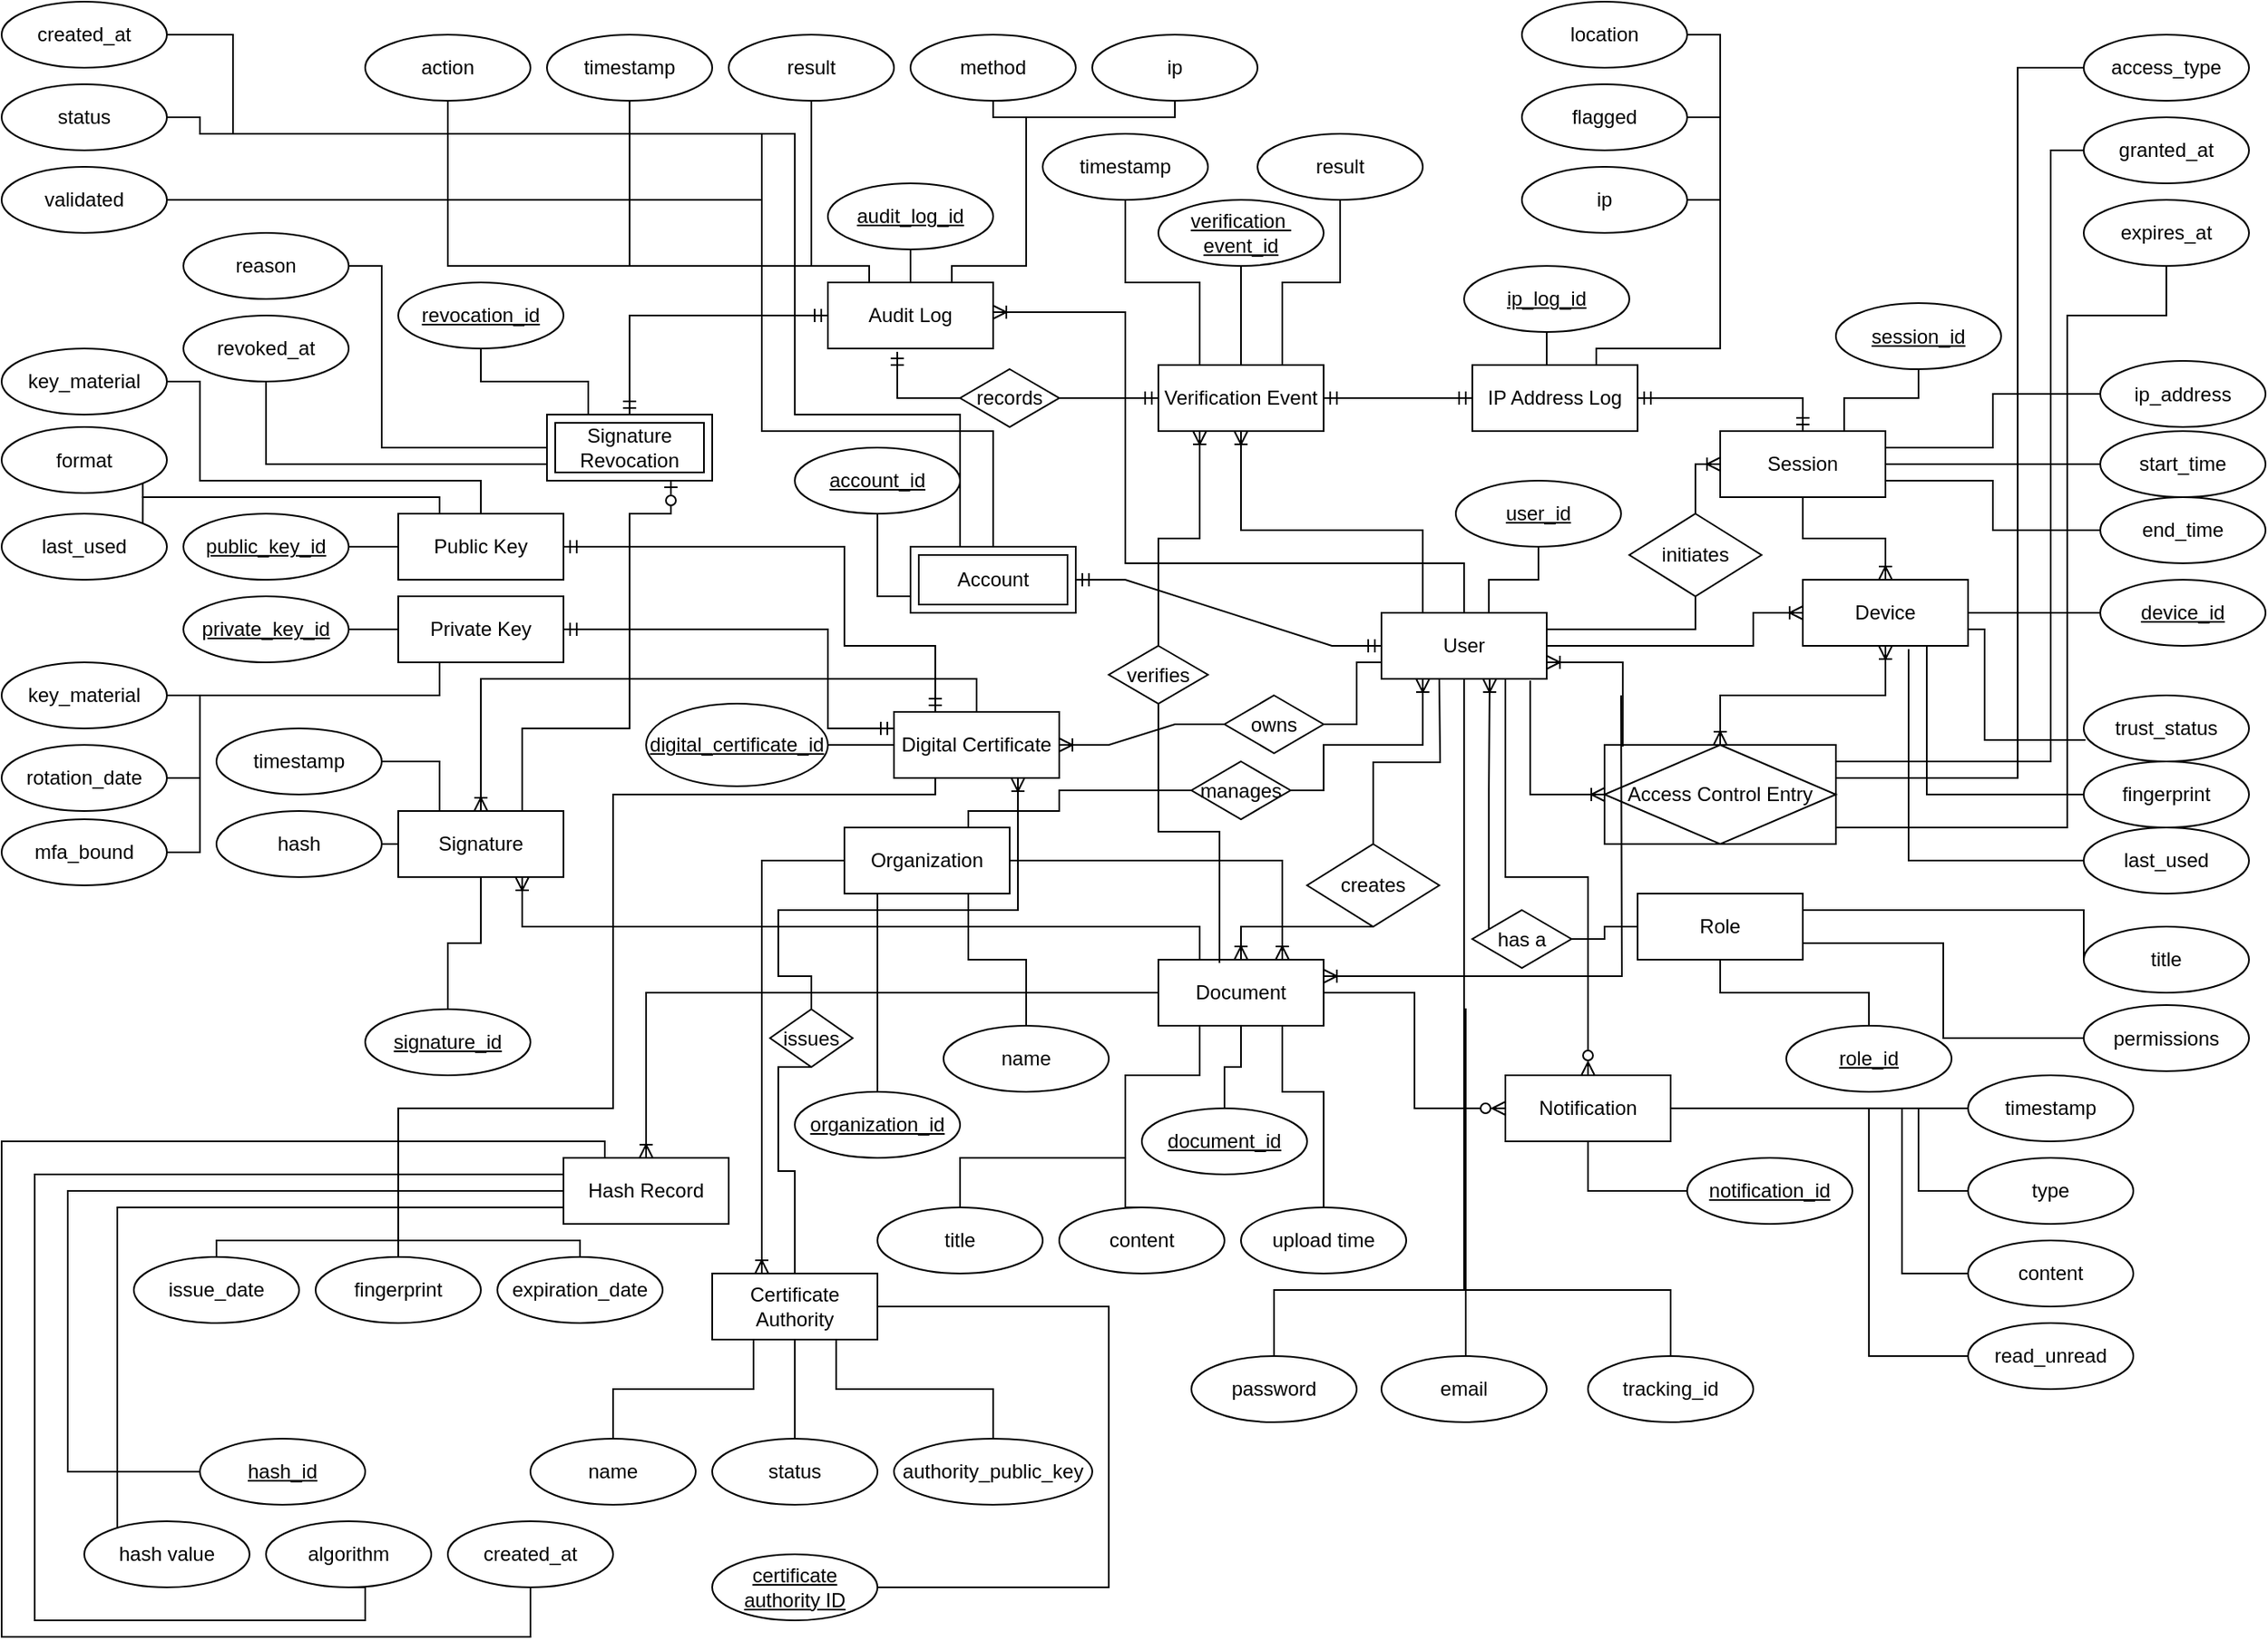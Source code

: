 <mxfile version="27.0.9">
  <diagram name="Page-1" id="gOqI80hgwyRixVgvSbAN">
    <mxGraphModel dx="2751" dy="2221" grid="1" gridSize="10" guides="1" tooltips="1" connect="1" arrows="1" fold="1" page="1" pageScale="1" pageWidth="850" pageHeight="1100" math="0" shadow="0">
      <root>
        <mxCell id="0" />
        <mxCell id="1" parent="0" />
        <mxCell id="DfGab1O9eTt2NvoC-ly0-3" value="" style="edgeStyle=orthogonalEdgeStyle;rounded=0;orthogonalLoop=1;jettySize=auto;html=1;endArrow=none;startFill=0;exitX=0.65;exitY=0;exitDx=0;exitDy=0;exitPerimeter=0;" edge="1" parent="1" source="DfGab1O9eTt2NvoC-ly0-1" target="DfGab1O9eTt2NvoC-ly0-2">
          <mxGeometry relative="1" as="geometry" />
        </mxCell>
        <mxCell id="DfGab1O9eTt2NvoC-ly0-46" style="edgeStyle=orthogonalEdgeStyle;rounded=0;orthogonalLoop=1;jettySize=auto;html=1;endArrow=ERoneToMany;endFill=0;entryX=0;entryY=0.5;entryDx=0;entryDy=0;" edge="1" parent="1" source="DfGab1O9eTt2NvoC-ly0-1" target="DfGab1O9eTt2NvoC-ly0-42">
          <mxGeometry relative="1" as="geometry">
            <Array as="points">
              <mxPoint x="600" y="230" />
              <mxPoint x="600" y="210" />
            </Array>
          </mxGeometry>
        </mxCell>
        <mxCell id="DfGab1O9eTt2NvoC-ly0-85" style="edgeStyle=orthogonalEdgeStyle;rounded=0;orthogonalLoop=1;jettySize=auto;html=1;endArrow=none;startFill=0;" edge="1" parent="1" source="DfGab1O9eTt2NvoC-ly0-1">
          <mxGeometry relative="1" as="geometry">
            <mxPoint x="425" y="660" as="targetPoint" />
            <Array as="points">
              <mxPoint x="425" y="450" />
              <mxPoint x="426" y="450" />
            </Array>
          </mxGeometry>
        </mxCell>
        <mxCell id="DfGab1O9eTt2NvoC-ly0-86" style="edgeStyle=orthogonalEdgeStyle;rounded=0;orthogonalLoop=1;jettySize=auto;html=1;entryX=0.5;entryY=0;entryDx=0;entryDy=0;exitX=0.5;exitY=1;exitDx=0;exitDy=0;endArrow=none;startFill=0;" edge="1" parent="1" source="DfGab1O9eTt2NvoC-ly0-1" target="DfGab1O9eTt2NvoC-ly0-5">
          <mxGeometry relative="1" as="geometry">
            <Array as="points">
              <mxPoint x="425" y="620" />
              <mxPoint x="310" y="620" />
            </Array>
          </mxGeometry>
        </mxCell>
        <mxCell id="DfGab1O9eTt2NvoC-ly0-87" style="edgeStyle=orthogonalEdgeStyle;rounded=0;orthogonalLoop=1;jettySize=auto;html=1;entryX=0.5;entryY=0;entryDx=0;entryDy=0;exitX=0.5;exitY=1;exitDx=0;exitDy=0;endArrow=none;startFill=0;" edge="1" parent="1" source="DfGab1O9eTt2NvoC-ly0-1" target="DfGab1O9eTt2NvoC-ly0-6">
          <mxGeometry relative="1" as="geometry">
            <Array as="points">
              <mxPoint x="425" y="620" />
              <mxPoint x="550" y="620" />
            </Array>
          </mxGeometry>
        </mxCell>
        <mxCell id="DfGab1O9eTt2NvoC-ly0-89" style="edgeStyle=orthogonalEdgeStyle;rounded=0;orthogonalLoop=1;jettySize=auto;html=1;entryX=0;entryY=0.5;entryDx=0;entryDy=0;exitX=0.9;exitY=1.025;exitDx=0;exitDy=0;exitPerimeter=0;endArrow=ERoneToMany;endFill=0;" edge="1" parent="1" source="DfGab1O9eTt2NvoC-ly0-1" target="DfGab1O9eTt2NvoC-ly0-16">
          <mxGeometry relative="1" as="geometry" />
        </mxCell>
        <mxCell id="DfGab1O9eTt2NvoC-ly0-195" style="edgeStyle=orthogonalEdgeStyle;rounded=0;orthogonalLoop=1;jettySize=auto;html=1;exitX=1;exitY=0.25;exitDx=0;exitDy=0;endArrow=none;startFill=0;" edge="1" parent="1" source="DfGab1O9eTt2NvoC-ly0-1" target="DfGab1O9eTt2NvoC-ly0-194">
          <mxGeometry relative="1" as="geometry" />
        </mxCell>
        <mxCell id="DfGab1O9eTt2NvoC-ly0-209" style="edgeStyle=orthogonalEdgeStyle;rounded=0;orthogonalLoop=1;jettySize=auto;html=1;exitX=0.25;exitY=1;exitDx=0;exitDy=0;entryX=1;entryY=0.5;entryDx=0;entryDy=0;endArrow=none;endFill=0;startArrow=ERoneToMany;startFill=0;" edge="1" parent="1" source="DfGab1O9eTt2NvoC-ly0-1" target="DfGab1O9eTt2NvoC-ly0-207">
          <mxGeometry relative="1" as="geometry">
            <Array as="points">
              <mxPoint x="400" y="290" />
              <mxPoint x="340" y="290" />
              <mxPoint x="340" y="318" />
            </Array>
          </mxGeometry>
        </mxCell>
        <mxCell id="DfGab1O9eTt2NvoC-ly0-1" value="User" style="whiteSpace=wrap;html=1;align=center;" vertex="1" parent="1">
          <mxGeometry x="375" y="210" width="100" height="40" as="geometry" />
        </mxCell>
        <mxCell id="DfGab1O9eTt2NvoC-ly0-2" value="user_id" style="ellipse;whiteSpace=wrap;html=1;align=center;fontStyle=4;" vertex="1" parent="1">
          <mxGeometry x="420" y="130" width="100" height="40" as="geometry" />
        </mxCell>
        <mxCell id="DfGab1O9eTt2NvoC-ly0-4" value="email" style="ellipse;whiteSpace=wrap;html=1;align=center;" vertex="1" parent="1">
          <mxGeometry x="375" y="660" width="100" height="40" as="geometry" />
        </mxCell>
        <mxCell id="DfGab1O9eTt2NvoC-ly0-5" value="password" style="ellipse;whiteSpace=wrap;html=1;align=center;" vertex="1" parent="1">
          <mxGeometry x="260" y="660" width="100" height="40" as="geometry" />
        </mxCell>
        <mxCell id="DfGab1O9eTt2NvoC-ly0-6" value="tracking_id" style="ellipse;whiteSpace=wrap;html=1;align=center;" vertex="1" parent="1">
          <mxGeometry x="500" y="660" width="100" height="40" as="geometry" />
        </mxCell>
        <mxCell id="DfGab1O9eTt2NvoC-ly0-216" style="edgeStyle=orthogonalEdgeStyle;rounded=0;orthogonalLoop=1;jettySize=auto;html=1;entryX=1;entryY=0.5;entryDx=0;entryDy=0;endArrow=none;startFill=0;" edge="1" parent="1" source="DfGab1O9eTt2NvoC-ly0-9" target="DfGab1O9eTt2NvoC-ly0-213">
          <mxGeometry relative="1" as="geometry">
            <Array as="points">
              <mxPoint x="140" y="100" />
              <mxPoint y="100" />
              <mxPoint y="-80" />
              <mxPoint x="-320" y="-80" />
              <mxPoint x="-320" y="-140" />
            </Array>
          </mxGeometry>
        </mxCell>
        <mxCell id="DfGab1O9eTt2NvoC-ly0-217" style="edgeStyle=orthogonalEdgeStyle;rounded=0;orthogonalLoop=1;jettySize=auto;html=1;exitX=0.25;exitY=0;exitDx=0;exitDy=0;entryX=1;entryY=0.5;entryDx=0;entryDy=0;endArrow=none;startFill=0;" edge="1" parent="1" source="DfGab1O9eTt2NvoC-ly0-9" target="DfGab1O9eTt2NvoC-ly0-214">
          <mxGeometry relative="1" as="geometry">
            <Array as="points">
              <mxPoint x="120" y="170" />
              <mxPoint x="120" y="90" />
              <mxPoint x="20" y="90" />
              <mxPoint x="20" y="-80" />
              <mxPoint x="-340" y="-80" />
              <mxPoint x="-340" y="-90" />
            </Array>
          </mxGeometry>
        </mxCell>
        <mxCell id="DfGab1O9eTt2NvoC-ly0-9" value="Account" style="shape=ext;margin=3;double=1;whiteSpace=wrap;html=1;align=center;" vertex="1" parent="1">
          <mxGeometry x="90" y="170" width="100" height="40" as="geometry" />
        </mxCell>
        <mxCell id="DfGab1O9eTt2NvoC-ly0-61" style="edgeStyle=orthogonalEdgeStyle;rounded=0;orthogonalLoop=1;jettySize=auto;html=1;endArrow=ERoneToMany;endFill=0;" edge="1" parent="1" source="DfGab1O9eTt2NvoC-ly0-10" target="DfGab1O9eTt2NvoC-ly0-14">
          <mxGeometry relative="1" as="geometry" />
        </mxCell>
        <mxCell id="DfGab1O9eTt2NvoC-ly0-118" style="edgeStyle=orthogonalEdgeStyle;rounded=0;orthogonalLoop=1;jettySize=auto;html=1;exitX=0.75;exitY=1;exitDx=0;exitDy=0;entryX=0.5;entryY=0;entryDx=0;entryDy=0;endArrow=none;startFill=0;" edge="1" parent="1" source="DfGab1O9eTt2NvoC-ly0-10" target="DfGab1O9eTt2NvoC-ly0-117">
          <mxGeometry relative="1" as="geometry">
            <Array as="points">
              <mxPoint x="315" y="500" />
              <mxPoint x="340" y="500" />
            </Array>
          </mxGeometry>
        </mxCell>
        <mxCell id="DfGab1O9eTt2NvoC-ly0-119" style="edgeStyle=orthogonalEdgeStyle;rounded=0;orthogonalLoop=1;jettySize=auto;html=1;exitX=0.25;exitY=1;exitDx=0;exitDy=0;entryX=0.5;entryY=0;entryDx=0;entryDy=0;endArrow=none;startFill=0;" edge="1" parent="1" source="DfGab1O9eTt2NvoC-ly0-10" target="DfGab1O9eTt2NvoC-ly0-116">
          <mxGeometry relative="1" as="geometry">
            <Array as="points">
              <mxPoint x="265" y="490" />
              <mxPoint x="220" y="490" />
              <mxPoint x="220" y="570" />
            </Array>
          </mxGeometry>
        </mxCell>
        <mxCell id="DfGab1O9eTt2NvoC-ly0-120" style="edgeStyle=orthogonalEdgeStyle;rounded=0;orthogonalLoop=1;jettySize=auto;html=1;exitX=0.25;exitY=1;exitDx=0;exitDy=0;entryX=0.5;entryY=0;entryDx=0;entryDy=0;endArrow=none;startFill=0;" edge="1" parent="1" source="DfGab1O9eTt2NvoC-ly0-10" target="DfGab1O9eTt2NvoC-ly0-115">
          <mxGeometry relative="1" as="geometry">
            <Array as="points">
              <mxPoint x="265" y="490" />
              <mxPoint x="220" y="490" />
              <mxPoint x="220" y="540" />
              <mxPoint x="120" y="540" />
            </Array>
          </mxGeometry>
        </mxCell>
        <mxCell id="DfGab1O9eTt2NvoC-ly0-10" value="Document" style="whiteSpace=wrap;html=1;align=center;" vertex="1" parent="1">
          <mxGeometry x="240" y="420" width="100" height="40" as="geometry" />
        </mxCell>
        <mxCell id="DfGab1O9eTt2NvoC-ly0-41" style="edgeStyle=orthogonalEdgeStyle;rounded=0;orthogonalLoop=1;jettySize=auto;html=1;entryX=0.5;entryY=1;entryDx=0;entryDy=0;endArrow=none;startFill=0;exitX=0.75;exitY=0;exitDx=0;exitDy=0;" edge="1" parent="1" source="DfGab1O9eTt2NvoC-ly0-11" target="DfGab1O9eTt2NvoC-ly0-40">
          <mxGeometry relative="1" as="geometry" />
        </mxCell>
        <mxCell id="DfGab1O9eTt2NvoC-ly0-48" style="edgeStyle=orthogonalEdgeStyle;rounded=0;orthogonalLoop=1;jettySize=auto;html=1;entryX=0.5;entryY=0;entryDx=0;entryDy=0;endArrow=ERoneToMany;endFill=0;" edge="1" parent="1" source="DfGab1O9eTt2NvoC-ly0-11" target="DfGab1O9eTt2NvoC-ly0-42">
          <mxGeometry relative="1" as="geometry" />
        </mxCell>
        <mxCell id="DfGab1O9eTt2NvoC-ly0-99" style="edgeStyle=orthogonalEdgeStyle;rounded=0;orthogonalLoop=1;jettySize=auto;html=1;entryX=0;entryY=0.5;entryDx=0;entryDy=0;exitX=1;exitY=0.75;exitDx=0;exitDy=0;exitPerimeter=0;endArrow=none;startFill=0;" edge="1" parent="1" source="DfGab1O9eTt2NvoC-ly0-11" target="DfGab1O9eTt2NvoC-ly0-98">
          <mxGeometry relative="1" as="geometry" />
        </mxCell>
        <mxCell id="DfGab1O9eTt2NvoC-ly0-100" style="edgeStyle=orthogonalEdgeStyle;rounded=0;orthogonalLoop=1;jettySize=auto;html=1;endArrow=none;startFill=0;" edge="1" parent="1" source="DfGab1O9eTt2NvoC-ly0-11">
          <mxGeometry relative="1" as="geometry">
            <mxPoint x="810" y="120" as="targetPoint" />
          </mxGeometry>
        </mxCell>
        <mxCell id="DfGab1O9eTt2NvoC-ly0-228" style="edgeStyle=orthogonalEdgeStyle;rounded=0;orthogonalLoop=1;jettySize=auto;html=1;exitX=1;exitY=0.25;exitDx=0;exitDy=0;entryX=0;entryY=0.5;entryDx=0;entryDy=0;endArrow=none;startFill=0;" edge="1" parent="1" source="DfGab1O9eTt2NvoC-ly0-11" target="DfGab1O9eTt2NvoC-ly0-227">
          <mxGeometry relative="1" as="geometry" />
        </mxCell>
        <mxCell id="DfGab1O9eTt2NvoC-ly0-11" value="Session" style="whiteSpace=wrap;html=1;align=center;" vertex="1" parent="1">
          <mxGeometry x="580" y="100" width="100" height="40" as="geometry" />
        </mxCell>
        <mxCell id="DfGab1O9eTt2NvoC-ly0-64" style="edgeStyle=orthogonalEdgeStyle;rounded=0;orthogonalLoop=1;jettySize=auto;html=1;entryX=0.25;entryY=0;entryDx=0;entryDy=0;startArrow=ERoneToMany;startFill=0;endArrow=none;endFill=0;exitX=0.75;exitY=1;exitDx=0;exitDy=0;" edge="1" parent="1" source="DfGab1O9eTt2NvoC-ly0-12" target="DfGab1O9eTt2NvoC-ly0-10">
          <mxGeometry relative="1" as="geometry">
            <Array as="points">
              <mxPoint x="-145" y="400" />
              <mxPoint x="265" y="400" />
            </Array>
          </mxGeometry>
        </mxCell>
        <mxCell id="DfGab1O9eTt2NvoC-ly0-65" style="edgeStyle=orthogonalEdgeStyle;rounded=0;orthogonalLoop=1;jettySize=auto;html=1;entryX=0.5;entryY=0;entryDx=0;entryDy=0;startArrow=ERoneToMany;startFill=0;endArrow=none;" edge="1" parent="1" source="DfGab1O9eTt2NvoC-ly0-12" target="DfGab1O9eTt2NvoC-ly0-13">
          <mxGeometry relative="1" as="geometry">
            <Array as="points">
              <mxPoint x="-170" y="250" />
              <mxPoint x="130" y="250" />
            </Array>
          </mxGeometry>
        </mxCell>
        <mxCell id="DfGab1O9eTt2NvoC-ly0-124" style="edgeStyle=orthogonalEdgeStyle;rounded=0;orthogonalLoop=1;jettySize=auto;html=1;exitX=0;exitY=0.5;exitDx=0;exitDy=0;entryX=1;entryY=0.5;entryDx=0;entryDy=0;endArrow=none;startFill=0;" edge="1" parent="1" source="DfGab1O9eTt2NvoC-ly0-12" target="DfGab1O9eTt2NvoC-ly0-122">
          <mxGeometry relative="1" as="geometry" />
        </mxCell>
        <mxCell id="DfGab1O9eTt2NvoC-ly0-185" style="edgeStyle=orthogonalEdgeStyle;rounded=0;orthogonalLoop=1;jettySize=auto;html=1;exitX=0.75;exitY=0;exitDx=0;exitDy=0;entryX=0.75;entryY=1;entryDx=0;entryDy=0;endArrow=ERzeroToOne;endFill=0;" edge="1" parent="1" source="DfGab1O9eTt2NvoC-ly0-12" target="DfGab1O9eTt2NvoC-ly0-15">
          <mxGeometry relative="1" as="geometry">
            <Array as="points">
              <mxPoint x="-145" y="280" />
              <mxPoint x="-80" y="280" />
              <mxPoint x="-80" y="150" />
              <mxPoint x="-55" y="150" />
            </Array>
          </mxGeometry>
        </mxCell>
        <mxCell id="DfGab1O9eTt2NvoC-ly0-12" value="Signature" style="whiteSpace=wrap;html=1;align=center;" vertex="1" parent="1">
          <mxGeometry x="-220" y="330" width="100" height="40" as="geometry" />
        </mxCell>
        <mxCell id="DfGab1O9eTt2NvoC-ly0-130" style="edgeStyle=orthogonalEdgeStyle;rounded=0;orthogonalLoop=1;jettySize=auto;html=1;exitX=0.25;exitY=1;exitDx=0;exitDy=0;entryX=0.5;entryY=0;entryDx=0;entryDy=0;endArrow=none;startFill=0;" edge="1" parent="1" source="DfGab1O9eTt2NvoC-ly0-13" target="DfGab1O9eTt2NvoC-ly0-128">
          <mxGeometry relative="1" as="geometry">
            <Array as="points">
              <mxPoint x="105" y="320" />
              <mxPoint x="-90" y="320" />
              <mxPoint x="-90" y="510" />
              <mxPoint x="-220" y="510" />
            </Array>
          </mxGeometry>
        </mxCell>
        <mxCell id="DfGab1O9eTt2NvoC-ly0-131" style="edgeStyle=orthogonalEdgeStyle;rounded=0;orthogonalLoop=1;jettySize=auto;html=1;exitX=0.25;exitY=1;exitDx=0;exitDy=0;entryX=0.5;entryY=0;entryDx=0;entryDy=0;endArrow=none;startFill=0;" edge="1" parent="1" source="DfGab1O9eTt2NvoC-ly0-13" target="DfGab1O9eTt2NvoC-ly0-129">
          <mxGeometry relative="1" as="geometry">
            <mxPoint x="-230" y="730" as="targetPoint" />
            <Array as="points">
              <mxPoint x="105" y="320" />
              <mxPoint x="-90" y="320" />
              <mxPoint x="-90" y="510" />
              <mxPoint x="-220" y="510" />
              <mxPoint x="-220" y="590" />
              <mxPoint x="-110" y="590" />
            </Array>
          </mxGeometry>
        </mxCell>
        <mxCell id="DfGab1O9eTt2NvoC-ly0-133" style="edgeStyle=orthogonalEdgeStyle;rounded=0;orthogonalLoop=1;jettySize=auto;html=1;exitX=0.25;exitY=1;exitDx=0;exitDy=0;entryX=0.5;entryY=0;entryDx=0;entryDy=0;endArrow=none;startFill=0;" edge="1" parent="1" source="DfGab1O9eTt2NvoC-ly0-13" target="DfGab1O9eTt2NvoC-ly0-127">
          <mxGeometry relative="1" as="geometry">
            <Array as="points">
              <mxPoint x="105" y="320" />
              <mxPoint x="-90" y="320" />
              <mxPoint x="-90" y="510" />
              <mxPoint x="-220" y="510" />
              <mxPoint x="-220" y="590" />
              <mxPoint x="-330" y="590" />
            </Array>
          </mxGeometry>
        </mxCell>
        <mxCell id="DfGab1O9eTt2NvoC-ly0-140" style="edgeStyle=orthogonalEdgeStyle;rounded=0;orthogonalLoop=1;jettySize=auto;html=1;exitX=0;exitY=0.25;exitDx=0;exitDy=0;entryX=1;entryY=0.5;entryDx=0;entryDy=0;endArrow=ERmandOne;endFill=0;startArrow=ERmandOne;startFill=0;" edge="1" parent="1" source="DfGab1O9eTt2NvoC-ly0-13" target="DfGab1O9eTt2NvoC-ly0-135">
          <mxGeometry relative="1" as="geometry">
            <Array as="points">
              <mxPoint x="40" y="280" />
              <mxPoint x="40" y="220" />
            </Array>
          </mxGeometry>
        </mxCell>
        <mxCell id="DfGab1O9eTt2NvoC-ly0-143" style="edgeStyle=orthogonalEdgeStyle;rounded=0;orthogonalLoop=1;jettySize=auto;html=1;exitX=0.25;exitY=0;exitDx=0;exitDy=0;entryX=1;entryY=0.5;entryDx=0;entryDy=0;startArrow=ERmandOne;startFill=0;endArrow=ERmandOne;endFill=0;" edge="1" parent="1" source="DfGab1O9eTt2NvoC-ly0-13" target="DfGab1O9eTt2NvoC-ly0-134">
          <mxGeometry relative="1" as="geometry">
            <Array as="points">
              <mxPoint x="105" y="230" />
              <mxPoint x="50" y="230" />
              <mxPoint x="50" y="170" />
            </Array>
          </mxGeometry>
        </mxCell>
        <mxCell id="DfGab1O9eTt2NvoC-ly0-152" style="edgeStyle=orthogonalEdgeStyle;rounded=0;orthogonalLoop=1;jettySize=auto;html=1;exitX=0.75;exitY=1;exitDx=0;exitDy=0;entryX=0.5;entryY=0;entryDx=0;entryDy=0;endArrow=none;startFill=0;startArrow=ERoneToMany;" edge="1" parent="1" source="DfGab1O9eTt2NvoC-ly0-13" target="DfGab1O9eTt2NvoC-ly0-200">
          <mxGeometry relative="1" as="geometry">
            <Array as="points">
              <mxPoint x="155" y="390" />
              <mxPoint x="10" y="390" />
              <mxPoint x="10" y="430" />
              <mxPoint x="30" y="430" />
            </Array>
          </mxGeometry>
        </mxCell>
        <mxCell id="DfGab1O9eTt2NvoC-ly0-13" value="Digital Certificate" style="whiteSpace=wrap;html=1;align=center;" vertex="1" parent="1">
          <mxGeometry x="80" y="270" width="100" height="40" as="geometry" />
        </mxCell>
        <mxCell id="DfGab1O9eTt2NvoC-ly0-156" style="edgeStyle=orthogonalEdgeStyle;rounded=0;orthogonalLoop=1;jettySize=auto;html=1;exitX=0;exitY=0.5;exitDx=0;exitDy=0;endArrow=none;startFill=0;" edge="1" parent="1" source="DfGab1O9eTt2NvoC-ly0-14" target="DfGab1O9eTt2NvoC-ly0-153">
          <mxGeometry relative="1" as="geometry">
            <Array as="points">
              <mxPoint x="-420" y="560" />
              <mxPoint x="-420" y="730" />
            </Array>
          </mxGeometry>
        </mxCell>
        <mxCell id="DfGab1O9eTt2NvoC-ly0-157" style="edgeStyle=orthogonalEdgeStyle;rounded=0;orthogonalLoop=1;jettySize=auto;html=1;exitX=0;exitY=0.75;exitDx=0;exitDy=0;entryX=0;entryY=0.5;entryDx=0;entryDy=0;endArrow=none;startFill=0;" edge="1" parent="1" source="DfGab1O9eTt2NvoC-ly0-14" target="DfGab1O9eTt2NvoC-ly0-154">
          <mxGeometry relative="1" as="geometry">
            <Array as="points">
              <mxPoint x="-390" y="570" />
              <mxPoint x="-390" y="780" />
            </Array>
          </mxGeometry>
        </mxCell>
        <mxCell id="DfGab1O9eTt2NvoC-ly0-158" style="edgeStyle=orthogonalEdgeStyle;rounded=0;orthogonalLoop=1;jettySize=auto;html=1;exitX=0;exitY=0.25;exitDx=0;exitDy=0;entryX=0.5;entryY=1;entryDx=0;entryDy=0;endArrow=none;startFill=0;" edge="1" parent="1" source="DfGab1O9eTt2NvoC-ly0-14" target="DfGab1O9eTt2NvoC-ly0-155">
          <mxGeometry relative="1" as="geometry">
            <Array as="points">
              <mxPoint x="-440" y="550" />
              <mxPoint x="-440" y="820" />
              <mxPoint x="-240" y="820" />
            </Array>
          </mxGeometry>
        </mxCell>
        <mxCell id="DfGab1O9eTt2NvoC-ly0-245" style="edgeStyle=orthogonalEdgeStyle;rounded=0;orthogonalLoop=1;jettySize=auto;html=1;exitX=0.25;exitY=0;exitDx=0;exitDy=0;entryX=0.5;entryY=1;entryDx=0;entryDy=0;endArrow=none;startFill=0;" edge="1" parent="1" source="DfGab1O9eTt2NvoC-ly0-14" target="DfGab1O9eTt2NvoC-ly0-244">
          <mxGeometry relative="1" as="geometry">
            <Array as="points">
              <mxPoint x="-95" y="530" />
              <mxPoint x="-460" y="530" />
              <mxPoint x="-460" y="830" />
              <mxPoint x="-140" y="830" />
            </Array>
          </mxGeometry>
        </mxCell>
        <mxCell id="DfGab1O9eTt2NvoC-ly0-14" value="Hash Record" style="whiteSpace=wrap;html=1;align=center;" vertex="1" parent="1">
          <mxGeometry x="-120" y="540" width="100" height="40" as="geometry" />
        </mxCell>
        <mxCell id="DfGab1O9eTt2NvoC-ly0-83" style="edgeStyle=orthogonalEdgeStyle;rounded=0;orthogonalLoop=1;jettySize=auto;html=1;entryX=0;entryY=0.5;entryDx=0;entryDy=0;startArrow=ERmandOne;startFill=0;endArrow=ERmandOne;endFill=0;" edge="1" parent="1" source="DfGab1O9eTt2NvoC-ly0-15" target="DfGab1O9eTt2NvoC-ly0-77">
          <mxGeometry relative="1" as="geometry">
            <Array as="points">
              <mxPoint x="-80" y="30" />
            </Array>
          </mxGeometry>
        </mxCell>
        <mxCell id="DfGab1O9eTt2NvoC-ly0-141" style="edgeStyle=orthogonalEdgeStyle;rounded=0;orthogonalLoop=1;jettySize=auto;html=1;exitX=0.25;exitY=0;exitDx=0;exitDy=0;entryX=0.5;entryY=1;entryDx=0;entryDy=0;endArrow=none;startFill=0;" edge="1" parent="1" source="DfGab1O9eTt2NvoC-ly0-15" target="DfGab1O9eTt2NvoC-ly0-82">
          <mxGeometry relative="1" as="geometry" />
        </mxCell>
        <mxCell id="DfGab1O9eTt2NvoC-ly0-189" style="edgeStyle=orthogonalEdgeStyle;rounded=0;orthogonalLoop=1;jettySize=auto;html=1;exitX=0;exitY=0.5;exitDx=0;exitDy=0;entryX=1;entryY=0.5;entryDx=0;entryDy=0;endArrow=none;startFill=0;" edge="1" parent="1" source="DfGab1O9eTt2NvoC-ly0-15" target="DfGab1O9eTt2NvoC-ly0-187">
          <mxGeometry relative="1" as="geometry">
            <Array as="points">
              <mxPoint x="-230" y="110" />
              <mxPoint x="-230" />
            </Array>
          </mxGeometry>
        </mxCell>
        <mxCell id="DfGab1O9eTt2NvoC-ly0-190" style="edgeStyle=orthogonalEdgeStyle;rounded=0;orthogonalLoop=1;jettySize=auto;html=1;exitX=0;exitY=0.75;exitDx=0;exitDy=0;entryX=0.5;entryY=1;entryDx=0;entryDy=0;endArrow=none;startFill=0;" edge="1" parent="1" source="DfGab1O9eTt2NvoC-ly0-15" target="DfGab1O9eTt2NvoC-ly0-188">
          <mxGeometry relative="1" as="geometry" />
        </mxCell>
        <mxCell id="DfGab1O9eTt2NvoC-ly0-15" value="Signature Revocation" style="shape=ext;margin=3;double=1;whiteSpace=wrap;html=1;align=center;" vertex="1" parent="1">
          <mxGeometry x="-130" y="90" width="100" height="40" as="geometry" />
        </mxCell>
        <mxCell id="DfGab1O9eTt2NvoC-ly0-50" style="edgeStyle=orthogonalEdgeStyle;rounded=0;orthogonalLoop=1;jettySize=auto;html=1;startArrow=ERoneToMany;startFill=0;endArrow=ERoneToMany;endFill=0;" edge="1" parent="1" source="DfGab1O9eTt2NvoC-ly0-16" target="DfGab1O9eTt2NvoC-ly0-42">
          <mxGeometry relative="1" as="geometry" />
        </mxCell>
        <mxCell id="DfGab1O9eTt2NvoC-ly0-223" style="edgeStyle=orthogonalEdgeStyle;rounded=0;orthogonalLoop=1;jettySize=auto;html=1;entryX=0;entryY=0.5;entryDx=0;entryDy=0;endArrow=none;startFill=0;" edge="1" parent="1" target="DfGab1O9eTt2NvoC-ly0-220">
          <mxGeometry relative="1" as="geometry">
            <mxPoint x="640" y="300" as="sourcePoint" />
            <mxPoint x="790" y="-70" as="targetPoint" />
            <Array as="points">
              <mxPoint x="780" y="300" />
              <mxPoint x="780" y="-70" />
            </Array>
          </mxGeometry>
        </mxCell>
        <mxCell id="DfGab1O9eTt2NvoC-ly0-224" style="edgeStyle=orthogonalEdgeStyle;rounded=0;orthogonalLoop=1;jettySize=auto;html=1;exitX=1;exitY=0.25;exitDx=0;exitDy=0;entryX=0;entryY=0.5;entryDx=0;entryDy=0;endArrow=none;startFill=0;" edge="1" parent="1" source="DfGab1O9eTt2NvoC-ly0-16" target="DfGab1O9eTt2NvoC-ly0-219">
          <mxGeometry relative="1" as="geometry">
            <Array as="points">
              <mxPoint x="650" y="310" />
              <mxPoint x="760" y="310" />
              <mxPoint x="760" y="-120" />
            </Array>
          </mxGeometry>
        </mxCell>
        <mxCell id="DfGab1O9eTt2NvoC-ly0-226" style="edgeStyle=orthogonalEdgeStyle;rounded=0;orthogonalLoop=1;jettySize=auto;html=1;entryX=0.5;entryY=1;entryDx=0;entryDy=0;endArrow=none;startFill=0;" edge="1" parent="1" source="DfGab1O9eTt2NvoC-ly0-16" target="DfGab1O9eTt2NvoC-ly0-221">
          <mxGeometry relative="1" as="geometry">
            <Array as="points">
              <mxPoint x="790" y="340" />
              <mxPoint x="790" y="30" />
              <mxPoint x="850" y="30" />
            </Array>
          </mxGeometry>
        </mxCell>
        <mxCell id="DfGab1O9eTt2NvoC-ly0-16" value="&lt;font&gt;Access Control Entry&lt;/font&gt;" style="shape=associativeEntity;whiteSpace=wrap;html=1;align=center;" vertex="1" parent="1">
          <mxGeometry x="510" y="290" width="140" height="60" as="geometry" />
        </mxCell>
        <mxCell id="DfGab1O9eTt2NvoC-ly0-55" style="edgeStyle=orthogonalEdgeStyle;rounded=0;orthogonalLoop=1;jettySize=auto;html=1;entryX=0.5;entryY=1;entryDx=0;entryDy=0;endArrow=none;startFill=0;" edge="1" parent="1" source="DfGab1O9eTt2NvoC-ly0-17" target="DfGab1O9eTt2NvoC-ly0-10">
          <mxGeometry relative="1" as="geometry" />
        </mxCell>
        <mxCell id="DfGab1O9eTt2NvoC-ly0-17" value="document_id" style="ellipse;whiteSpace=wrap;html=1;align=center;fontStyle=4;" vertex="1" parent="1">
          <mxGeometry x="230" y="510" width="100" height="40" as="geometry" />
        </mxCell>
        <mxCell id="DfGab1O9eTt2NvoC-ly0-62" style="edgeStyle=orthogonalEdgeStyle;rounded=0;orthogonalLoop=1;jettySize=auto;html=1;entryX=0.5;entryY=1;entryDx=0;entryDy=0;endArrow=none;startFill=0;" edge="1" parent="1" source="DfGab1O9eTt2NvoC-ly0-18" target="DfGab1O9eTt2NvoC-ly0-12">
          <mxGeometry relative="1" as="geometry" />
        </mxCell>
        <mxCell id="DfGab1O9eTt2NvoC-ly0-18" value="signature_id" style="ellipse;whiteSpace=wrap;html=1;align=center;fontStyle=4;" vertex="1" parent="1">
          <mxGeometry x="-240" y="450" width="100" height="40" as="geometry" />
        </mxCell>
        <mxCell id="DfGab1O9eTt2NvoC-ly0-54" style="edgeStyle=orthogonalEdgeStyle;rounded=0;orthogonalLoop=1;jettySize=auto;html=1;entryX=0;entryY=0.5;entryDx=0;entryDy=0;endArrow=none;startFill=0;" edge="1" parent="1" source="DfGab1O9eTt2NvoC-ly0-19" target="DfGab1O9eTt2NvoC-ly0-13">
          <mxGeometry relative="1" as="geometry" />
        </mxCell>
        <mxCell id="DfGab1O9eTt2NvoC-ly0-19" value="digital_&lt;span style=&quot;background-color: transparent; color: light-dark(rgb(0, 0, 0), rgb(255, 255, 255));&quot;&gt;certificate_id&lt;/span&gt;" style="ellipse;whiteSpace=wrap;html=1;align=center;fontStyle=4;" vertex="1" parent="1">
          <mxGeometry x="-70" y="265" width="110" height="50" as="geometry" />
        </mxCell>
        <mxCell id="DfGab1O9eTt2NvoC-ly0-20" value="" style="edgeStyle=entityRelationEdgeStyle;fontSize=12;html=1;endArrow=ERmandOne;startArrow=ERmandOne;rounded=0;exitX=1;exitY=0.5;exitDx=0;exitDy=0;" edge="1" parent="1" source="DfGab1O9eTt2NvoC-ly0-9">
          <mxGeometry width="100" height="100" relative="1" as="geometry">
            <mxPoint x="275" y="330" as="sourcePoint" />
            <mxPoint x="375" y="230" as="targetPoint" />
          </mxGeometry>
        </mxCell>
        <mxCell id="DfGab1O9eTt2NvoC-ly0-22" value="" style="edgeStyle=entityRelationEdgeStyle;fontSize=12;html=1;endArrow=ERoneToMany;rounded=0;entryX=1;entryY=0.5;entryDx=0;entryDy=0;exitX=0;exitY=0.5;exitDx=0;exitDy=0;" edge="1" parent="1" source="DfGab1O9eTt2NvoC-ly0-197" target="DfGab1O9eTt2NvoC-ly0-13">
          <mxGeometry width="100" height="100" relative="1" as="geometry">
            <mxPoint x="420" y="360" as="sourcePoint" />
            <mxPoint x="595" y="310" as="targetPoint" />
          </mxGeometry>
        </mxCell>
        <mxCell id="DfGab1O9eTt2NvoC-ly0-26" style="edgeStyle=orthogonalEdgeStyle;rounded=0;orthogonalLoop=1;jettySize=auto;html=1;entryX=0;entryY=0.75;entryDx=0;entryDy=0;endArrow=none;startFill=0;" edge="1" parent="1" source="DfGab1O9eTt2NvoC-ly0-23" target="DfGab1O9eTt2NvoC-ly0-9">
          <mxGeometry relative="1" as="geometry" />
        </mxCell>
        <mxCell id="DfGab1O9eTt2NvoC-ly0-23" value="account_id" style="ellipse;whiteSpace=wrap;html=1;align=center;fontStyle=4;" vertex="1" parent="1">
          <mxGeometry x="20" y="110" width="100" height="40" as="geometry" />
        </mxCell>
        <mxCell id="DfGab1O9eTt2NvoC-ly0-31" style="edgeStyle=orthogonalEdgeStyle;rounded=0;orthogonalLoop=1;jettySize=auto;html=1;entryX=0.86;entryY=1.025;entryDx=0;entryDy=0;endArrow=ERoneToMany;endFill=0;entryPerimeter=0;exitX=0;exitY=0.5;exitDx=0;exitDy=0;" edge="1" parent="1" source="DfGab1O9eTt2NvoC-ly0-211">
          <mxGeometry relative="1" as="geometry">
            <mxPoint x="509.5" y="399" as="sourcePoint" />
            <mxPoint x="440.5" y="250" as="targetPoint" />
            <Array as="points">
              <mxPoint x="440" y="317" />
              <mxPoint x="441" y="317" />
            </Array>
          </mxGeometry>
        </mxCell>
        <mxCell id="DfGab1O9eTt2NvoC-ly0-92" style="edgeStyle=orthogonalEdgeStyle;rounded=0;orthogonalLoop=1;jettySize=auto;html=1;entryX=0;entryY=0.5;entryDx=0;entryDy=0;exitX=1;exitY=0.5;exitDx=0;exitDy=0;endArrow=none;startFill=0;" edge="1" parent="1" source="DfGab1O9eTt2NvoC-ly0-27" target="DfGab1O9eTt2NvoC-ly0-90">
          <mxGeometry relative="1" as="geometry">
            <Array as="points">
              <mxPoint x="630" y="390" />
              <mxPoint x="800" y="390" />
            </Array>
          </mxGeometry>
        </mxCell>
        <mxCell id="DfGab1O9eTt2NvoC-ly0-27" value="Role" style="whiteSpace=wrap;html=1;align=center;" vertex="1" parent="1">
          <mxGeometry x="530" y="380" width="100" height="40" as="geometry" />
        </mxCell>
        <mxCell id="DfGab1O9eTt2NvoC-ly0-96" style="edgeStyle=orthogonalEdgeStyle;rounded=0;orthogonalLoop=1;jettySize=auto;html=1;entryX=0.75;entryY=0;entryDx=0;entryDy=0;endArrow=ERoneToMany;endFill=0;" edge="1" parent="1" source="DfGab1O9eTt2NvoC-ly0-33" target="DfGab1O9eTt2NvoC-ly0-10">
          <mxGeometry relative="1" as="geometry" />
        </mxCell>
        <mxCell id="DfGab1O9eTt2NvoC-ly0-33" value="Organization" style="whiteSpace=wrap;html=1;align=center;" vertex="1" parent="1">
          <mxGeometry x="50" y="340" width="100" height="40" as="geometry" />
        </mxCell>
        <mxCell id="DfGab1O9eTt2NvoC-ly0-34" value="organization_id" style="ellipse;whiteSpace=wrap;html=1;align=center;fontStyle=4;" vertex="1" parent="1">
          <mxGeometry x="20" y="500" width="100" height="40" as="geometry" />
        </mxCell>
        <mxCell id="DfGab1O9eTt2NvoC-ly0-37" style="edgeStyle=orthogonalEdgeStyle;rounded=0;orthogonalLoop=1;jettySize=auto;html=1;endArrow=none;startFill=0;entryX=0.25;entryY=1;entryDx=0;entryDy=0;" edge="1" parent="1" source="DfGab1O9eTt2NvoC-ly0-34" target="DfGab1O9eTt2NvoC-ly0-33">
          <mxGeometry relative="1" as="geometry">
            <mxPoint x="220" y="420" as="targetPoint" />
            <Array as="points">
              <mxPoint x="70" y="380" />
            </Array>
          </mxGeometry>
        </mxCell>
        <mxCell id="DfGab1O9eTt2NvoC-ly0-40" value="session_id" style="ellipse;whiteSpace=wrap;html=1;align=center;fontStyle=4;" vertex="1" parent="1">
          <mxGeometry x="650" y="22.5" width="100" height="40" as="geometry" />
        </mxCell>
        <mxCell id="DfGab1O9eTt2NvoC-ly0-103" style="edgeStyle=orthogonalEdgeStyle;rounded=0;orthogonalLoop=1;jettySize=auto;html=1;entryX=0;entryY=0.5;entryDx=0;entryDy=0;exitX=0.75;exitY=1;exitDx=0;exitDy=0;endArrow=none;startFill=0;" edge="1" parent="1" source="DfGab1O9eTt2NvoC-ly0-42" target="DfGab1O9eTt2NvoC-ly0-102">
          <mxGeometry relative="1" as="geometry" />
        </mxCell>
        <mxCell id="DfGab1O9eTt2NvoC-ly0-42" value="Device" style="whiteSpace=wrap;html=1;align=center;" vertex="1" parent="1">
          <mxGeometry x="630" y="190" width="100" height="40" as="geometry" />
        </mxCell>
        <mxCell id="DfGab1O9eTt2NvoC-ly0-44" style="edgeStyle=orthogonalEdgeStyle;rounded=0;orthogonalLoop=1;jettySize=auto;html=1;endArrow=none;startFill=0;" edge="1" parent="1" source="DfGab1O9eTt2NvoC-ly0-43" target="DfGab1O9eTt2NvoC-ly0-42">
          <mxGeometry relative="1" as="geometry" />
        </mxCell>
        <mxCell id="DfGab1O9eTt2NvoC-ly0-43" value="device_id" style="ellipse;whiteSpace=wrap;html=1;align=center;fontStyle=4;" vertex="1" parent="1">
          <mxGeometry x="810" y="190" width="100" height="40" as="geometry" />
        </mxCell>
        <mxCell id="DfGab1O9eTt2NvoC-ly0-51" value="" style="edgeStyle=orthogonalEdgeStyle;rounded=0;orthogonalLoop=1;jettySize=auto;html=1;entryX=0.5;entryY=0;entryDx=0;entryDy=0;endArrow=none;startFill=0;" edge="1" parent="1" source="DfGab1O9eTt2NvoC-ly0-27" target="DfGab1O9eTt2NvoC-ly0-35">
          <mxGeometry relative="1" as="geometry">
            <mxPoint x="630" y="400" as="sourcePoint" />
            <mxPoint x="780" y="340" as="targetPoint" />
          </mxGeometry>
        </mxCell>
        <mxCell id="DfGab1O9eTt2NvoC-ly0-35" value="role_id" style="ellipse;whiteSpace=wrap;html=1;align=center;fontStyle=4;" vertex="1" parent="1">
          <mxGeometry x="620" y="460" width="100" height="40" as="geometry" />
        </mxCell>
        <mxCell id="DfGab1O9eTt2NvoC-ly0-57" style="edgeStyle=orthogonalEdgeStyle;rounded=0;orthogonalLoop=1;jettySize=auto;html=1;entryX=0.75;entryY=1;entryDx=0;entryDy=0;endArrow=none;startFill=0;startArrow=ERzeroToMany;" edge="1" parent="1" source="DfGab1O9eTt2NvoC-ly0-52" target="DfGab1O9eTt2NvoC-ly0-1">
          <mxGeometry relative="1" as="geometry" />
        </mxCell>
        <mxCell id="DfGab1O9eTt2NvoC-ly0-58" style="edgeStyle=orthogonalEdgeStyle;rounded=0;orthogonalLoop=1;jettySize=auto;html=1;entryX=1;entryY=0.5;entryDx=0;entryDy=0;endArrow=none;startFill=0;startArrow=ERzeroToMany;" edge="1" parent="1" source="DfGab1O9eTt2NvoC-ly0-52" target="DfGab1O9eTt2NvoC-ly0-10">
          <mxGeometry relative="1" as="geometry" />
        </mxCell>
        <mxCell id="DfGab1O9eTt2NvoC-ly0-109" style="edgeStyle=orthogonalEdgeStyle;rounded=0;orthogonalLoop=1;jettySize=auto;html=1;endArrow=none;startFill=0;entryX=0;entryY=0.5;entryDx=0;entryDy=0;" edge="1" parent="1" source="DfGab1O9eTt2NvoC-ly0-52" target="DfGab1O9eTt2NvoC-ly0-105">
          <mxGeometry relative="1" as="geometry">
            <mxPoint x="720" y="520" as="targetPoint" />
          </mxGeometry>
        </mxCell>
        <mxCell id="DfGab1O9eTt2NvoC-ly0-112" style="edgeStyle=orthogonalEdgeStyle;rounded=0;orthogonalLoop=1;jettySize=auto;html=1;entryX=0;entryY=0.5;entryDx=0;entryDy=0;endArrow=none;startFill=0;" edge="1" parent="1" source="DfGab1O9eTt2NvoC-ly0-52" target="DfGab1O9eTt2NvoC-ly0-106">
          <mxGeometry relative="1" as="geometry">
            <mxPoint x="690" y="600" as="targetPoint" />
            <Array as="points">
              <mxPoint x="700" y="510" />
              <mxPoint x="700" y="560" />
            </Array>
          </mxGeometry>
        </mxCell>
        <mxCell id="DfGab1O9eTt2NvoC-ly0-113" style="edgeStyle=orthogonalEdgeStyle;rounded=0;orthogonalLoop=1;jettySize=auto;html=1;endArrow=none;startFill=0;entryX=0;entryY=0.5;entryDx=0;entryDy=0;" edge="1" parent="1" source="DfGab1O9eTt2NvoC-ly0-52" target="DfGab1O9eTt2NvoC-ly0-108">
          <mxGeometry relative="1" as="geometry">
            <mxPoint x="710" y="640" as="targetPoint" />
            <Array as="points">
              <mxPoint x="690" y="510" />
              <mxPoint x="690" y="610" />
            </Array>
          </mxGeometry>
        </mxCell>
        <mxCell id="DfGab1O9eTt2NvoC-ly0-114" style="edgeStyle=orthogonalEdgeStyle;rounded=0;orthogonalLoop=1;jettySize=auto;html=1;entryX=0;entryY=0.5;entryDx=0;entryDy=0;endArrow=none;startFill=0;" edge="1" parent="1" source="DfGab1O9eTt2NvoC-ly0-52" target="DfGab1O9eTt2NvoC-ly0-107">
          <mxGeometry relative="1" as="geometry">
            <Array as="points">
              <mxPoint x="670" y="510" />
              <mxPoint x="670" y="660" />
            </Array>
          </mxGeometry>
        </mxCell>
        <mxCell id="DfGab1O9eTt2NvoC-ly0-52" value="Notification" style="whiteSpace=wrap;html=1;align=center;" vertex="1" parent="1">
          <mxGeometry x="450" y="490" width="100" height="40" as="geometry" />
        </mxCell>
        <mxCell id="DfGab1O9eTt2NvoC-ly0-56" style="edgeStyle=orthogonalEdgeStyle;rounded=0;orthogonalLoop=1;jettySize=auto;html=1;entryX=0.5;entryY=1;entryDx=0;entryDy=0;endArrow=none;startFill=0;" edge="1" parent="1" source="DfGab1O9eTt2NvoC-ly0-53" target="DfGab1O9eTt2NvoC-ly0-52">
          <mxGeometry relative="1" as="geometry" />
        </mxCell>
        <mxCell id="DfGab1O9eTt2NvoC-ly0-53" value="notification_id" style="ellipse;whiteSpace=wrap;html=1;align=center;fontStyle=4;" vertex="1" parent="1">
          <mxGeometry x="560" y="540" width="100" height="40" as="geometry" />
        </mxCell>
        <mxCell id="DfGab1O9eTt2NvoC-ly0-59" style="edgeStyle=orthogonalEdgeStyle;rounded=0;orthogonalLoop=1;jettySize=auto;html=1;exitX=0.5;exitY=0;exitDx=0;exitDy=0;endArrow=none;startFill=0;startArrow=ERoneToMany;" edge="1" parent="1" source="DfGab1O9eTt2NvoC-ly0-10">
          <mxGeometry relative="1" as="geometry">
            <mxPoint x="210" y="390" as="sourcePoint" />
            <mxPoint x="370" y="400" as="targetPoint" />
            <Array as="points">
              <mxPoint x="290" y="400" />
            </Array>
          </mxGeometry>
        </mxCell>
        <mxCell id="DfGab1O9eTt2NvoC-ly0-70" style="edgeStyle=orthogonalEdgeStyle;rounded=0;orthogonalLoop=1;jettySize=auto;html=1;entryX=0.5;entryY=0;entryDx=0;entryDy=0;endArrow=ERmandOne;endFill=0;startArrow=ERmandOne;startFill=0;" edge="1" parent="1" source="DfGab1O9eTt2NvoC-ly0-66" target="DfGab1O9eTt2NvoC-ly0-11">
          <mxGeometry relative="1" as="geometry" />
        </mxCell>
        <mxCell id="DfGab1O9eTt2NvoC-ly0-176" style="edgeStyle=orthogonalEdgeStyle;rounded=0;orthogonalLoop=1;jettySize=auto;html=1;exitX=0.75;exitY=0;exitDx=0;exitDy=0;entryX=1;entryY=0.5;entryDx=0;entryDy=0;endArrow=none;startFill=0;" edge="1" parent="1" source="DfGab1O9eTt2NvoC-ly0-66" target="DfGab1O9eTt2NvoC-ly0-173">
          <mxGeometry relative="1" as="geometry">
            <Array as="points">
              <mxPoint x="505" y="50" />
              <mxPoint x="580" y="50" />
              <mxPoint x="580" y="-40" />
            </Array>
          </mxGeometry>
        </mxCell>
        <mxCell id="DfGab1O9eTt2NvoC-ly0-179" style="edgeStyle=orthogonalEdgeStyle;rounded=0;orthogonalLoop=1;jettySize=auto;html=1;exitX=0.75;exitY=0;exitDx=0;exitDy=0;entryX=1;entryY=0.5;entryDx=0;entryDy=0;endArrow=none;startFill=0;" edge="1" parent="1" source="DfGab1O9eTt2NvoC-ly0-66" target="DfGab1O9eTt2NvoC-ly0-175">
          <mxGeometry relative="1" as="geometry">
            <Array as="points">
              <mxPoint x="505" y="50" />
              <mxPoint x="580" y="50" />
              <mxPoint x="580" y="-90" />
            </Array>
          </mxGeometry>
        </mxCell>
        <mxCell id="DfGab1O9eTt2NvoC-ly0-180" style="edgeStyle=orthogonalEdgeStyle;rounded=0;orthogonalLoop=1;jettySize=auto;html=1;exitX=0.75;exitY=0;exitDx=0;exitDy=0;entryX=1;entryY=0.5;entryDx=0;entryDy=0;endArrow=none;startFill=0;" edge="1" parent="1" source="DfGab1O9eTt2NvoC-ly0-66" target="DfGab1O9eTt2NvoC-ly0-174">
          <mxGeometry relative="1" as="geometry">
            <Array as="points">
              <mxPoint x="505" y="50" />
              <mxPoint x="580" y="50" />
              <mxPoint x="580" y="-140" />
            </Array>
          </mxGeometry>
        </mxCell>
        <mxCell id="DfGab1O9eTt2NvoC-ly0-66" value="IP Address Log" style="whiteSpace=wrap;html=1;align=center;" vertex="1" parent="1">
          <mxGeometry x="430" y="60" width="100" height="40" as="geometry" />
        </mxCell>
        <mxCell id="DfGab1O9eTt2NvoC-ly0-68" style="edgeStyle=orthogonalEdgeStyle;rounded=0;orthogonalLoop=1;jettySize=auto;html=1;entryX=0.5;entryY=0;entryDx=0;entryDy=0;endArrow=none;startFill=0;" edge="1" parent="1" source="DfGab1O9eTt2NvoC-ly0-67" target="DfGab1O9eTt2NvoC-ly0-66">
          <mxGeometry relative="1" as="geometry" />
        </mxCell>
        <mxCell id="DfGab1O9eTt2NvoC-ly0-67" value="ip_log_id" style="ellipse;whiteSpace=wrap;html=1;align=center;fontStyle=4;" vertex="1" parent="1">
          <mxGeometry x="425" width="100" height="40" as="geometry" />
        </mxCell>
        <mxCell id="DfGab1O9eTt2NvoC-ly0-73" style="edgeStyle=orthogonalEdgeStyle;rounded=0;orthogonalLoop=1;jettySize=auto;html=1;entryX=0;entryY=0.5;entryDx=0;entryDy=0;startArrow=ERmandOne;startFill=0;endArrow=ERmandOne;endFill=0;" edge="1" parent="1" source="DfGab1O9eTt2NvoC-ly0-71" target="DfGab1O9eTt2NvoC-ly0-66">
          <mxGeometry relative="1" as="geometry" />
        </mxCell>
        <mxCell id="DfGab1O9eTt2NvoC-ly0-75" style="edgeStyle=orthogonalEdgeStyle;rounded=0;orthogonalLoop=1;jettySize=auto;html=1;entryX=0.25;entryY=0;entryDx=0;entryDy=0;endArrow=none;startFill=0;startArrow=ERoneToMany;" edge="1" parent="1" source="DfGab1O9eTt2NvoC-ly0-71" target="DfGab1O9eTt2NvoC-ly0-1">
          <mxGeometry relative="1" as="geometry">
            <Array as="points">
              <mxPoint x="290" y="160" />
              <mxPoint x="400" y="160" />
            </Array>
          </mxGeometry>
        </mxCell>
        <mxCell id="DfGab1O9eTt2NvoC-ly0-161" style="edgeStyle=orthogonalEdgeStyle;rounded=0;orthogonalLoop=1;jettySize=auto;html=1;exitX=0.75;exitY=0;exitDx=0;exitDy=0;entryX=0.5;entryY=1;entryDx=0;entryDy=0;endArrow=none;startFill=0;" edge="1" parent="1" source="DfGab1O9eTt2NvoC-ly0-71" target="DfGab1O9eTt2NvoC-ly0-160">
          <mxGeometry relative="1" as="geometry" />
        </mxCell>
        <mxCell id="DfGab1O9eTt2NvoC-ly0-162" style="edgeStyle=orthogonalEdgeStyle;rounded=0;orthogonalLoop=1;jettySize=auto;html=1;exitX=0.25;exitY=0;exitDx=0;exitDy=0;entryX=0.5;entryY=1;entryDx=0;entryDy=0;endArrow=none;startFill=0;" edge="1" parent="1" source="DfGab1O9eTt2NvoC-ly0-71" target="DfGab1O9eTt2NvoC-ly0-159">
          <mxGeometry relative="1" as="geometry" />
        </mxCell>
        <mxCell id="DfGab1O9eTt2NvoC-ly0-71" value="Verification Event" style="whiteSpace=wrap;html=1;align=center;" vertex="1" parent="1">
          <mxGeometry x="240" y="60" width="100" height="40" as="geometry" />
        </mxCell>
        <mxCell id="DfGab1O9eTt2NvoC-ly0-74" style="edgeStyle=orthogonalEdgeStyle;rounded=0;orthogonalLoop=1;jettySize=auto;html=1;endArrow=none;startFill=0;" edge="1" parent="1" source="DfGab1O9eTt2NvoC-ly0-72" target="DfGab1O9eTt2NvoC-ly0-71">
          <mxGeometry relative="1" as="geometry">
            <Array as="points">
              <mxPoint x="290" y="20" />
              <mxPoint x="290" y="20" />
            </Array>
          </mxGeometry>
        </mxCell>
        <mxCell id="DfGab1O9eTt2NvoC-ly0-72" value="verification&amp;nbsp;&lt;div&gt;event_id&lt;/div&gt;" style="ellipse;whiteSpace=wrap;html=1;align=center;fontStyle=4;" vertex="1" parent="1">
          <mxGeometry x="240" y="-40" width="100" height="40" as="geometry" />
        </mxCell>
        <mxCell id="DfGab1O9eTt2NvoC-ly0-76" style="edgeStyle=orthogonalEdgeStyle;rounded=0;orthogonalLoop=1;jettySize=auto;html=1;exitX=0.25;exitY=1;exitDx=0;exitDy=0;endArrow=none;startFill=0;startArrow=ERoneToMany;entryX=0.5;entryY=0;entryDx=0;entryDy=0;" edge="1" parent="1" source="DfGab1O9eTt2NvoC-ly0-71" target="DfGab1O9eTt2NvoC-ly0-202">
          <mxGeometry relative="1" as="geometry">
            <mxPoint x="260" y="200" as="targetPoint" />
          </mxGeometry>
        </mxCell>
        <mxCell id="DfGab1O9eTt2NvoC-ly0-168" style="edgeStyle=orthogonalEdgeStyle;rounded=0;orthogonalLoop=1;jettySize=auto;html=1;exitX=0.25;exitY=0;exitDx=0;exitDy=0;entryX=0.5;entryY=1;entryDx=0;entryDy=0;endArrow=none;startFill=0;" edge="1" parent="1" source="DfGab1O9eTt2NvoC-ly0-77" target="DfGab1O9eTt2NvoC-ly0-165">
          <mxGeometry relative="1" as="geometry">
            <Array as="points">
              <mxPoint x="65" />
              <mxPoint x="-190" />
            </Array>
          </mxGeometry>
        </mxCell>
        <mxCell id="DfGab1O9eTt2NvoC-ly0-169" style="edgeStyle=orthogonalEdgeStyle;rounded=0;orthogonalLoop=1;jettySize=auto;html=1;exitX=0.75;exitY=0;exitDx=0;exitDy=0;entryX=0.5;entryY=1;entryDx=0;entryDy=0;endArrow=none;startFill=0;" edge="1" parent="1" source="DfGab1O9eTt2NvoC-ly0-77" target="DfGab1O9eTt2NvoC-ly0-166">
          <mxGeometry relative="1" as="geometry">
            <Array as="points">
              <mxPoint x="115" />
              <mxPoint x="160" />
              <mxPoint x="160" y="-90" />
              <mxPoint x="140" y="-90" />
            </Array>
          </mxGeometry>
        </mxCell>
        <mxCell id="DfGab1O9eTt2NvoC-ly0-170" style="edgeStyle=orthogonalEdgeStyle;rounded=0;orthogonalLoop=1;jettySize=auto;html=1;exitX=0.25;exitY=0;exitDx=0;exitDy=0;entryX=0.5;entryY=1;entryDx=0;entryDy=0;endArrow=none;startFill=0;" edge="1" parent="1" source="DfGab1O9eTt2NvoC-ly0-77" target="DfGab1O9eTt2NvoC-ly0-163">
          <mxGeometry relative="1" as="geometry">
            <Array as="points">
              <mxPoint x="65" />
              <mxPoint x="-80" />
            </Array>
          </mxGeometry>
        </mxCell>
        <mxCell id="DfGab1O9eTt2NvoC-ly0-171" style="edgeStyle=orthogonalEdgeStyle;rounded=0;orthogonalLoop=1;jettySize=auto;html=1;exitX=0.75;exitY=0;exitDx=0;exitDy=0;entryX=0.5;entryY=1;entryDx=0;entryDy=0;endArrow=none;startFill=0;" edge="1" parent="1" source="DfGab1O9eTt2NvoC-ly0-77" target="DfGab1O9eTt2NvoC-ly0-167">
          <mxGeometry relative="1" as="geometry">
            <Array as="points">
              <mxPoint x="115" />
              <mxPoint x="160" />
              <mxPoint x="160" y="-90" />
              <mxPoint x="250" y="-90" />
            </Array>
          </mxGeometry>
        </mxCell>
        <mxCell id="DfGab1O9eTt2NvoC-ly0-77" value="Audit Log" style="whiteSpace=wrap;html=1;align=center;" vertex="1" parent="1">
          <mxGeometry x="40" y="10" width="100" height="40" as="geometry" />
        </mxCell>
        <mxCell id="DfGab1O9eTt2NvoC-ly0-80" value="" style="edgeStyle=orthogonalEdgeStyle;rounded=0;orthogonalLoop=1;jettySize=auto;html=1;endArrow=none;startFill=0;" edge="1" parent="1" source="DfGab1O9eTt2NvoC-ly0-79" target="DfGab1O9eTt2NvoC-ly0-77">
          <mxGeometry relative="1" as="geometry" />
        </mxCell>
        <mxCell id="DfGab1O9eTt2NvoC-ly0-79" value="audit_log_id" style="ellipse;whiteSpace=wrap;html=1;align=center;fontStyle=4;" vertex="1" parent="1">
          <mxGeometry x="40" y="-50" width="100" height="40" as="geometry" />
        </mxCell>
        <mxCell id="DfGab1O9eTt2NvoC-ly0-82" value="revocation_id" style="ellipse;whiteSpace=wrap;html=1;align=center;fontStyle=4;" vertex="1" parent="1">
          <mxGeometry x="-220" y="10" width="100" height="40" as="geometry" />
        </mxCell>
        <mxCell id="DfGab1O9eTt2NvoC-ly0-88" style="edgeStyle=orthogonalEdgeStyle;rounded=0;orthogonalLoop=1;jettySize=auto;html=1;endArrow=ERoneToMany;endFill=0;" edge="1" parent="1" source="DfGab1O9eTt2NvoC-ly0-1">
          <mxGeometry relative="1" as="geometry">
            <mxPoint x="140" y="28" as="targetPoint" />
            <Array as="points">
              <mxPoint x="425" y="180" />
              <mxPoint x="220" y="180" />
              <mxPoint x="220" y="28" />
            </Array>
          </mxGeometry>
        </mxCell>
        <mxCell id="DfGab1O9eTt2NvoC-ly0-90" value="title" style="ellipse;whiteSpace=wrap;html=1;align=center;" vertex="1" parent="1">
          <mxGeometry x="800" y="400" width="100" height="40" as="geometry" />
        </mxCell>
        <mxCell id="DfGab1O9eTt2NvoC-ly0-93" style="edgeStyle=orthogonalEdgeStyle;rounded=0;orthogonalLoop=1;jettySize=auto;html=1;entryX=1;entryY=0.75;entryDx=0;entryDy=0;endArrow=none;startFill=0;" edge="1" parent="1" source="DfGab1O9eTt2NvoC-ly0-91" target="DfGab1O9eTt2NvoC-ly0-27">
          <mxGeometry relative="1" as="geometry" />
        </mxCell>
        <mxCell id="DfGab1O9eTt2NvoC-ly0-91" value="permissions" style="ellipse;whiteSpace=wrap;html=1;align=center;" vertex="1" parent="1">
          <mxGeometry x="800" y="447.5" width="100" height="40" as="geometry" />
        </mxCell>
        <mxCell id="DfGab1O9eTt2NvoC-ly0-94" value="name" style="ellipse;whiteSpace=wrap;html=1;align=center;" vertex="1" parent="1">
          <mxGeometry x="110" y="460" width="100" height="40" as="geometry" />
        </mxCell>
        <mxCell id="DfGab1O9eTt2NvoC-ly0-95" style="edgeStyle=orthogonalEdgeStyle;rounded=0;orthogonalLoop=1;jettySize=auto;html=1;entryX=0.75;entryY=1;entryDx=0;entryDy=0;endArrow=none;startFill=0;" edge="1" parent="1" source="DfGab1O9eTt2NvoC-ly0-94" target="DfGab1O9eTt2NvoC-ly0-33">
          <mxGeometry relative="1" as="geometry" />
        </mxCell>
        <mxCell id="DfGab1O9eTt2NvoC-ly0-97" value="start_time" style="ellipse;whiteSpace=wrap;html=1;align=center;" vertex="1" parent="1">
          <mxGeometry x="810" y="100" width="100" height="40" as="geometry" />
        </mxCell>
        <mxCell id="DfGab1O9eTt2NvoC-ly0-98" value="end_time" style="ellipse;whiteSpace=wrap;html=1;align=center;" vertex="1" parent="1">
          <mxGeometry x="810" y="140" width="100" height="40" as="geometry" />
        </mxCell>
        <mxCell id="DfGab1O9eTt2NvoC-ly0-101" value="trust_status" style="ellipse;whiteSpace=wrap;html=1;align=center;" vertex="1" parent="1">
          <mxGeometry x="800" y="260" width="100" height="40" as="geometry" />
        </mxCell>
        <mxCell id="DfGab1O9eTt2NvoC-ly0-102" value="fingerprint" style="ellipse;whiteSpace=wrap;html=1;align=center;" vertex="1" parent="1">
          <mxGeometry x="800" y="300" width="100" height="40" as="geometry" />
        </mxCell>
        <mxCell id="DfGab1O9eTt2NvoC-ly0-104" style="edgeStyle=orthogonalEdgeStyle;rounded=0;orthogonalLoop=1;jettySize=auto;html=1;exitX=1;exitY=0.75;exitDx=0;exitDy=0;entryX=0.01;entryY=0.675;entryDx=0;entryDy=0;entryPerimeter=0;endArrow=none;startFill=0;" edge="1" parent="1" source="DfGab1O9eTt2NvoC-ly0-42" target="DfGab1O9eTt2NvoC-ly0-101">
          <mxGeometry relative="1" as="geometry">
            <Array as="points">
              <mxPoint x="740" y="220" />
              <mxPoint x="740" y="287" />
            </Array>
          </mxGeometry>
        </mxCell>
        <mxCell id="DfGab1O9eTt2NvoC-ly0-105" value="timestamp" style="ellipse;whiteSpace=wrap;html=1;align=center;" vertex="1" parent="1">
          <mxGeometry x="730" y="490" width="100" height="40" as="geometry" />
        </mxCell>
        <mxCell id="DfGab1O9eTt2NvoC-ly0-106" value="type" style="ellipse;whiteSpace=wrap;html=1;align=center;" vertex="1" parent="1">
          <mxGeometry x="730" y="540" width="100" height="40" as="geometry" />
        </mxCell>
        <mxCell id="DfGab1O9eTt2NvoC-ly0-107" value="read_unread" style="ellipse;whiteSpace=wrap;html=1;align=center;" vertex="1" parent="1">
          <mxGeometry x="730" y="640" width="100" height="40" as="geometry" />
        </mxCell>
        <mxCell id="DfGab1O9eTt2NvoC-ly0-108" value="content" style="ellipse;whiteSpace=wrap;html=1;align=center;" vertex="1" parent="1">
          <mxGeometry x="730" y="590" width="100" height="40" as="geometry" />
        </mxCell>
        <mxCell id="DfGab1O9eTt2NvoC-ly0-115" value="title" style="ellipse;whiteSpace=wrap;html=1;align=center;" vertex="1" parent="1">
          <mxGeometry x="70" y="570" width="100" height="40" as="geometry" />
        </mxCell>
        <mxCell id="DfGab1O9eTt2NvoC-ly0-116" value="content" style="ellipse;whiteSpace=wrap;html=1;align=center;" vertex="1" parent="1">
          <mxGeometry x="180" y="570" width="100" height="40" as="geometry" />
        </mxCell>
        <mxCell id="DfGab1O9eTt2NvoC-ly0-117" value="upload time" style="ellipse;whiteSpace=wrap;html=1;align=center;" vertex="1" parent="1">
          <mxGeometry x="290" y="570" width="100" height="40" as="geometry" />
        </mxCell>
        <mxCell id="DfGab1O9eTt2NvoC-ly0-125" style="edgeStyle=orthogonalEdgeStyle;rounded=0;orthogonalLoop=1;jettySize=auto;html=1;entryX=0.25;entryY=0;entryDx=0;entryDy=0;endArrow=none;startFill=0;" edge="1" parent="1" source="DfGab1O9eTt2NvoC-ly0-121" target="DfGab1O9eTt2NvoC-ly0-12">
          <mxGeometry relative="1" as="geometry">
            <Array as="points">
              <mxPoint x="-195" y="300" />
            </Array>
          </mxGeometry>
        </mxCell>
        <mxCell id="DfGab1O9eTt2NvoC-ly0-121" value="timestamp" style="ellipse;whiteSpace=wrap;html=1;align=center;" vertex="1" parent="1">
          <mxGeometry x="-330" y="280" width="100" height="40" as="geometry" />
        </mxCell>
        <mxCell id="DfGab1O9eTt2NvoC-ly0-122" value="hash" style="ellipse;whiteSpace=wrap;html=1;align=center;" vertex="1" parent="1">
          <mxGeometry x="-330" y="330" width="100" height="40" as="geometry" />
        </mxCell>
        <mxCell id="DfGab1O9eTt2NvoC-ly0-127" value="issue_date" style="ellipse;whiteSpace=wrap;html=1;align=center;" vertex="1" parent="1">
          <mxGeometry x="-380" y="600" width="100" height="40" as="geometry" />
        </mxCell>
        <mxCell id="DfGab1O9eTt2NvoC-ly0-128" value="fingerprint" style="ellipse;whiteSpace=wrap;html=1;align=center;" vertex="1" parent="1">
          <mxGeometry x="-270" y="600" width="100" height="40" as="geometry" />
        </mxCell>
        <mxCell id="DfGab1O9eTt2NvoC-ly0-129" value="expiration_date" style="ellipse;whiteSpace=wrap;html=1;align=center;" vertex="1" parent="1">
          <mxGeometry x="-160" y="600" width="100" height="40" as="geometry" />
        </mxCell>
        <mxCell id="DfGab1O9eTt2NvoC-ly0-235" style="edgeStyle=orthogonalEdgeStyle;rounded=0;orthogonalLoop=1;jettySize=auto;html=1;exitX=0.5;exitY=0;exitDx=0;exitDy=0;entryX=1;entryY=0.5;entryDx=0;entryDy=0;endArrow=none;startFill=0;" edge="1" parent="1" source="DfGab1O9eTt2NvoC-ly0-134" target="DfGab1O9eTt2NvoC-ly0-232">
          <mxGeometry relative="1" as="geometry">
            <Array as="points">
              <mxPoint x="-170" y="130" />
              <mxPoint x="-340" y="130" />
              <mxPoint x="-340" y="70" />
            </Array>
          </mxGeometry>
        </mxCell>
        <mxCell id="DfGab1O9eTt2NvoC-ly0-236" style="edgeStyle=orthogonalEdgeStyle;rounded=0;orthogonalLoop=1;jettySize=auto;html=1;exitX=0.25;exitY=0;exitDx=0;exitDy=0;entryX=1;entryY=1;entryDx=0;entryDy=0;endArrow=none;startFill=0;" edge="1" parent="1" source="DfGab1O9eTt2NvoC-ly0-134" target="DfGab1O9eTt2NvoC-ly0-233">
          <mxGeometry relative="1" as="geometry">
            <Array as="points">
              <mxPoint x="-195" y="140" />
              <mxPoint x="-375" y="140" />
            </Array>
          </mxGeometry>
        </mxCell>
        <mxCell id="DfGab1O9eTt2NvoC-ly0-237" style="edgeStyle=orthogonalEdgeStyle;rounded=0;orthogonalLoop=1;jettySize=auto;html=1;exitX=0.25;exitY=0;exitDx=0;exitDy=0;entryX=1;entryY=0;entryDx=0;entryDy=0;endArrow=none;startFill=0;" edge="1" parent="1" source="DfGab1O9eTt2NvoC-ly0-134" target="DfGab1O9eTt2NvoC-ly0-234">
          <mxGeometry relative="1" as="geometry">
            <Array as="points">
              <mxPoint x="-195" y="140" />
              <mxPoint x="-375" y="140" />
            </Array>
          </mxGeometry>
        </mxCell>
        <mxCell id="DfGab1O9eTt2NvoC-ly0-134" value="Public Key" style="whiteSpace=wrap;html=1;align=center;" vertex="1" parent="1">
          <mxGeometry x="-220" y="150" width="100" height="40" as="geometry" />
        </mxCell>
        <mxCell id="DfGab1O9eTt2NvoC-ly0-241" style="edgeStyle=orthogonalEdgeStyle;rounded=0;orthogonalLoop=1;jettySize=auto;html=1;exitX=0.25;exitY=1;exitDx=0;exitDy=0;entryX=1;entryY=0.5;entryDx=0;entryDy=0;endArrow=none;startFill=0;" edge="1" parent="1" source="DfGab1O9eTt2NvoC-ly0-135" target="DfGab1O9eTt2NvoC-ly0-238">
          <mxGeometry relative="1" as="geometry" />
        </mxCell>
        <mxCell id="DfGab1O9eTt2NvoC-ly0-242" style="edgeStyle=orthogonalEdgeStyle;rounded=0;orthogonalLoop=1;jettySize=auto;html=1;exitX=0.25;exitY=1;exitDx=0;exitDy=0;entryX=1;entryY=0.5;entryDx=0;entryDy=0;endArrow=none;startFill=0;" edge="1" parent="1" source="DfGab1O9eTt2NvoC-ly0-135" target="DfGab1O9eTt2NvoC-ly0-240">
          <mxGeometry relative="1" as="geometry">
            <Array as="points">
              <mxPoint x="-195" y="260" />
              <mxPoint x="-340" y="260" />
              <mxPoint x="-340" y="355" />
            </Array>
          </mxGeometry>
        </mxCell>
        <mxCell id="DfGab1O9eTt2NvoC-ly0-243" style="edgeStyle=orthogonalEdgeStyle;rounded=0;orthogonalLoop=1;jettySize=auto;html=1;exitX=0.25;exitY=1;exitDx=0;exitDy=0;entryX=1;entryY=0.5;entryDx=0;entryDy=0;endArrow=none;startFill=0;" edge="1" parent="1" source="DfGab1O9eTt2NvoC-ly0-135" target="DfGab1O9eTt2NvoC-ly0-239">
          <mxGeometry relative="1" as="geometry">
            <Array as="points">
              <mxPoint x="-195" y="260" />
              <mxPoint x="-340" y="260" />
              <mxPoint x="-340" y="310" />
            </Array>
          </mxGeometry>
        </mxCell>
        <mxCell id="DfGab1O9eTt2NvoC-ly0-135" value="Private Key" style="whiteSpace=wrap;html=1;align=center;" vertex="1" parent="1">
          <mxGeometry x="-220" y="200" width="100" height="40" as="geometry" />
        </mxCell>
        <mxCell id="DfGab1O9eTt2NvoC-ly0-137" style="edgeStyle=orthogonalEdgeStyle;rounded=0;orthogonalLoop=1;jettySize=auto;html=1;entryX=0;entryY=0.5;entryDx=0;entryDy=0;endArrow=none;startFill=0;" edge="1" parent="1" source="DfGab1O9eTt2NvoC-ly0-136" target="DfGab1O9eTt2NvoC-ly0-134">
          <mxGeometry relative="1" as="geometry" />
        </mxCell>
        <mxCell id="DfGab1O9eTt2NvoC-ly0-136" value="public_key_id" style="ellipse;whiteSpace=wrap;html=1;align=center;fontStyle=4;" vertex="1" parent="1">
          <mxGeometry x="-350" y="150" width="100" height="40" as="geometry" />
        </mxCell>
        <mxCell id="DfGab1O9eTt2NvoC-ly0-139" style="edgeStyle=orthogonalEdgeStyle;rounded=0;orthogonalLoop=1;jettySize=auto;html=1;exitX=1;exitY=0.5;exitDx=0;exitDy=0;entryX=0;entryY=0.5;entryDx=0;entryDy=0;endArrow=none;startFill=0;" edge="1" parent="1" source="DfGab1O9eTt2NvoC-ly0-138" target="DfGab1O9eTt2NvoC-ly0-135">
          <mxGeometry relative="1" as="geometry" />
        </mxCell>
        <mxCell id="DfGab1O9eTt2NvoC-ly0-138" value="private_key_id" style="ellipse;whiteSpace=wrap;html=1;align=center;fontStyle=4;" vertex="1" parent="1">
          <mxGeometry x="-350" y="200" width="100" height="40" as="geometry" />
        </mxCell>
        <mxCell id="DfGab1O9eTt2NvoC-ly0-150" style="edgeStyle=orthogonalEdgeStyle;rounded=0;orthogonalLoop=1;jettySize=auto;html=1;exitX=0.75;exitY=1;exitDx=0;exitDy=0;entryX=0.5;entryY=0;entryDx=0;entryDy=0;endArrow=none;startFill=0;" edge="1" parent="1" source="DfGab1O9eTt2NvoC-ly0-144" target="DfGab1O9eTt2NvoC-ly0-149">
          <mxGeometry relative="1" as="geometry" />
        </mxCell>
        <mxCell id="DfGab1O9eTt2NvoC-ly0-151" style="edgeStyle=orthogonalEdgeStyle;rounded=0;orthogonalLoop=1;jettySize=auto;html=1;exitX=0.25;exitY=1;exitDx=0;exitDy=0;entryX=0.5;entryY=0;entryDx=0;entryDy=0;endArrow=none;startFill=0;" edge="1" parent="1" source="DfGab1O9eTt2NvoC-ly0-144" target="DfGab1O9eTt2NvoC-ly0-147">
          <mxGeometry relative="1" as="geometry" />
        </mxCell>
        <mxCell id="DfGab1O9eTt2NvoC-ly0-144" value="Certificate Authority" style="whiteSpace=wrap;html=1;align=center;" vertex="1" parent="1">
          <mxGeometry x="-30" y="610" width="100" height="40" as="geometry" />
        </mxCell>
        <mxCell id="DfGab1O9eTt2NvoC-ly0-248" style="edgeStyle=orthogonalEdgeStyle;rounded=0;orthogonalLoop=1;jettySize=auto;html=1;entryX=1;entryY=0.5;entryDx=0;entryDy=0;endArrow=none;startFill=0;" edge="1" parent="1" source="DfGab1O9eTt2NvoC-ly0-145" target="DfGab1O9eTt2NvoC-ly0-144">
          <mxGeometry relative="1" as="geometry">
            <Array as="points">
              <mxPoint x="210" y="800" />
              <mxPoint x="210" y="630" />
            </Array>
          </mxGeometry>
        </mxCell>
        <mxCell id="DfGab1O9eTt2NvoC-ly0-145" value="certificate authority ID" style="ellipse;whiteSpace=wrap;html=1;align=center;fontStyle=4;" vertex="1" parent="1">
          <mxGeometry x="-30" y="780" width="100" height="40" as="geometry" />
        </mxCell>
        <mxCell id="DfGab1O9eTt2NvoC-ly0-147" value="name" style="ellipse;whiteSpace=wrap;html=1;align=center;" vertex="1" parent="1">
          <mxGeometry x="-140" y="710" width="100" height="40" as="geometry" />
        </mxCell>
        <mxCell id="DfGab1O9eTt2NvoC-ly0-149" value="authority_&lt;span style=&quot;background-color: transparent; color: light-dark(rgb(0, 0, 0), rgb(255, 255, 255));&quot;&gt;public_key&lt;/span&gt;" style="ellipse;whiteSpace=wrap;html=1;align=center;" vertex="1" parent="1">
          <mxGeometry x="80" y="710" width="120" height="40" as="geometry" />
        </mxCell>
        <mxCell id="DfGab1O9eTt2NvoC-ly0-153" value="hash_id" style="ellipse;whiteSpace=wrap;html=1;align=center;fontStyle=4;" vertex="1" parent="1">
          <mxGeometry x="-340" y="710" width="100" height="40" as="geometry" />
        </mxCell>
        <mxCell id="DfGab1O9eTt2NvoC-ly0-154" value="hash value" style="ellipse;whiteSpace=wrap;html=1;align=center;" vertex="1" parent="1">
          <mxGeometry x="-410" y="760" width="100" height="40" as="geometry" />
        </mxCell>
        <mxCell id="DfGab1O9eTt2NvoC-ly0-155" value="algorithm" style="ellipse;whiteSpace=wrap;html=1;align=center;" vertex="1" parent="1">
          <mxGeometry x="-300" y="760" width="100" height="40" as="geometry" />
        </mxCell>
        <mxCell id="DfGab1O9eTt2NvoC-ly0-159" value="timestamp" style="ellipse;whiteSpace=wrap;html=1;align=center;" vertex="1" parent="1">
          <mxGeometry x="170" y="-80" width="100" height="40" as="geometry" />
        </mxCell>
        <mxCell id="DfGab1O9eTt2NvoC-ly0-160" value="result" style="ellipse;whiteSpace=wrap;html=1;align=center;" vertex="1" parent="1">
          <mxGeometry x="300" y="-80" width="100" height="40" as="geometry" />
        </mxCell>
        <mxCell id="DfGab1O9eTt2NvoC-ly0-163" value="timestamp" style="ellipse;whiteSpace=wrap;html=1;align=center;" vertex="1" parent="1">
          <mxGeometry x="-130" y="-140" width="100" height="40" as="geometry" />
        </mxCell>
        <mxCell id="DfGab1O9eTt2NvoC-ly0-172" style="edgeStyle=orthogonalEdgeStyle;rounded=0;orthogonalLoop=1;jettySize=auto;html=1;exitX=0.5;exitY=1;exitDx=0;exitDy=0;entryX=0.25;entryY=0;entryDx=0;entryDy=0;endArrow=none;startFill=0;" edge="1" parent="1" source="DfGab1O9eTt2NvoC-ly0-164" target="DfGab1O9eTt2NvoC-ly0-77">
          <mxGeometry relative="1" as="geometry">
            <Array as="points">
              <mxPoint x="30" />
              <mxPoint x="65" />
            </Array>
          </mxGeometry>
        </mxCell>
        <mxCell id="DfGab1O9eTt2NvoC-ly0-164" value="result" style="ellipse;whiteSpace=wrap;html=1;align=center;" vertex="1" parent="1">
          <mxGeometry x="-20" y="-140" width="100" height="40" as="geometry" />
        </mxCell>
        <mxCell id="DfGab1O9eTt2NvoC-ly0-165" value="action" style="ellipse;whiteSpace=wrap;html=1;align=center;" vertex="1" parent="1">
          <mxGeometry x="-240" y="-140" width="100" height="40" as="geometry" />
        </mxCell>
        <mxCell id="DfGab1O9eTt2NvoC-ly0-166" value="method" style="ellipse;whiteSpace=wrap;html=1;align=center;" vertex="1" parent="1">
          <mxGeometry x="90" y="-140" width="100" height="40" as="geometry" />
        </mxCell>
        <mxCell id="DfGab1O9eTt2NvoC-ly0-167" value="ip" style="ellipse;whiteSpace=wrap;html=1;align=center;" vertex="1" parent="1">
          <mxGeometry x="200" y="-140" width="100" height="40" as="geometry" />
        </mxCell>
        <mxCell id="DfGab1O9eTt2NvoC-ly0-173" value="ip" style="ellipse;whiteSpace=wrap;html=1;align=center;" vertex="1" parent="1">
          <mxGeometry x="460" y="-60" width="100" height="40" as="geometry" />
        </mxCell>
        <mxCell id="DfGab1O9eTt2NvoC-ly0-174" value="location" style="ellipse;whiteSpace=wrap;html=1;align=center;" vertex="1" parent="1">
          <mxGeometry x="460" y="-160" width="100" height="40" as="geometry" />
        </mxCell>
        <mxCell id="DfGab1O9eTt2NvoC-ly0-175" value="flagged" style="ellipse;whiteSpace=wrap;html=1;align=center;" vertex="1" parent="1">
          <mxGeometry x="460" y="-110" width="100" height="40" as="geometry" />
        </mxCell>
        <mxCell id="DfGab1O9eTt2NvoC-ly0-181" style="edgeStyle=orthogonalEdgeStyle;rounded=0;orthogonalLoop=1;jettySize=auto;html=1;exitX=1;exitY=0.25;exitDx=0;exitDy=0;startArrow=ERoneToMany;startFill=0;endArrow=none;" edge="1" parent="1" source="DfGab1O9eTt2NvoC-ly0-10">
          <mxGeometry relative="1" as="geometry">
            <mxPoint x="520" y="260" as="targetPoint" />
          </mxGeometry>
        </mxCell>
        <mxCell id="DfGab1O9eTt2NvoC-ly0-182" style="edgeStyle=orthogonalEdgeStyle;rounded=0;orthogonalLoop=1;jettySize=auto;html=1;exitX=1;exitY=0.75;exitDx=0;exitDy=0;entryX=0.079;entryY=0.017;entryDx=0;entryDy=0;entryPerimeter=0;startArrow=ERoneToMany;startFill=0;endArrow=none;" edge="1" parent="1" source="DfGab1O9eTt2NvoC-ly0-1" target="DfGab1O9eTt2NvoC-ly0-16">
          <mxGeometry relative="1" as="geometry" />
        </mxCell>
        <mxCell id="DfGab1O9eTt2NvoC-ly0-184" style="edgeStyle=orthogonalEdgeStyle;rounded=0;orthogonalLoop=1;jettySize=auto;html=1;endArrow=ERoneToMany;endFill=0;" edge="1" parent="1" source="DfGab1O9eTt2NvoC-ly0-33">
          <mxGeometry relative="1" as="geometry">
            <mxPoint y="610" as="targetPoint" />
            <Array as="points">
              <mxPoint y="360" />
              <mxPoint y="600" />
            </Array>
          </mxGeometry>
        </mxCell>
        <mxCell id="DfGab1O9eTt2NvoC-ly0-187" value="reason" style="ellipse;whiteSpace=wrap;html=1;align=center;" vertex="1" parent="1">
          <mxGeometry x="-350" y="-20" width="100" height="40" as="geometry" />
        </mxCell>
        <mxCell id="DfGab1O9eTt2NvoC-ly0-188" value="revoked_at" style="ellipse;whiteSpace=wrap;html=1;align=center;" vertex="1" parent="1">
          <mxGeometry x="-350" y="30" width="100" height="40" as="geometry" />
        </mxCell>
        <mxCell id="DfGab1O9eTt2NvoC-ly0-193" style="edgeStyle=orthogonalEdgeStyle;rounded=0;orthogonalLoop=1;jettySize=auto;html=1;exitX=0.5;exitY=0;exitDx=0;exitDy=0;endArrow=none;startFill=0;" edge="1" parent="1" source="DfGab1O9eTt2NvoC-ly0-192">
          <mxGeometry relative="1" as="geometry">
            <mxPoint x="410" y="250" as="targetPoint" />
          </mxGeometry>
        </mxCell>
        <mxCell id="DfGab1O9eTt2NvoC-ly0-192" value="creates" style="shape=rhombus;perimeter=rhombusPerimeter;whiteSpace=wrap;html=1;align=center;" vertex="1" parent="1">
          <mxGeometry x="330" y="350" width="80" height="50" as="geometry" />
        </mxCell>
        <mxCell id="DfGab1O9eTt2NvoC-ly0-196" style="edgeStyle=orthogonalEdgeStyle;rounded=0;orthogonalLoop=1;jettySize=auto;html=1;exitX=0.5;exitY=0;exitDx=0;exitDy=0;entryX=0;entryY=0.5;entryDx=0;entryDy=0;endArrow=ERoneToMany;endFill=0;" edge="1" parent="1" source="DfGab1O9eTt2NvoC-ly0-194" target="DfGab1O9eTt2NvoC-ly0-11">
          <mxGeometry relative="1" as="geometry">
            <Array as="points">
              <mxPoint x="565" y="120" />
            </Array>
          </mxGeometry>
        </mxCell>
        <mxCell id="DfGab1O9eTt2NvoC-ly0-194" value="initiates" style="shape=rhombus;perimeter=rhombusPerimeter;whiteSpace=wrap;html=1;align=center;" vertex="1" parent="1">
          <mxGeometry x="525" y="150" width="80" height="50" as="geometry" />
        </mxCell>
        <mxCell id="DfGab1O9eTt2NvoC-ly0-199" style="edgeStyle=orthogonalEdgeStyle;rounded=0;orthogonalLoop=1;jettySize=auto;html=1;exitX=1;exitY=0.5;exitDx=0;exitDy=0;entryX=0;entryY=0.75;entryDx=0;entryDy=0;endArrow=none;startFill=0;" edge="1" parent="1" source="DfGab1O9eTt2NvoC-ly0-197" target="DfGab1O9eTt2NvoC-ly0-1">
          <mxGeometry relative="1" as="geometry" />
        </mxCell>
        <mxCell id="DfGab1O9eTt2NvoC-ly0-197" value="owns" style="shape=rhombus;perimeter=rhombusPerimeter;whiteSpace=wrap;html=1;align=center;" vertex="1" parent="1">
          <mxGeometry x="280" y="260" width="60" height="35" as="geometry" />
        </mxCell>
        <mxCell id="DfGab1O9eTt2NvoC-ly0-201" style="edgeStyle=orthogonalEdgeStyle;rounded=0;orthogonalLoop=1;jettySize=auto;html=1;exitX=0.5;exitY=1;exitDx=0;exitDy=0;entryX=0.5;entryY=0;entryDx=0;entryDy=0;endArrow=none;startFill=0;" edge="1" parent="1" source="DfGab1O9eTt2NvoC-ly0-200" target="DfGab1O9eTt2NvoC-ly0-144">
          <mxGeometry relative="1" as="geometry">
            <Array as="points">
              <mxPoint x="10" y="485" />
              <mxPoint x="10" y="548" />
              <mxPoint x="20" y="548" />
            </Array>
          </mxGeometry>
        </mxCell>
        <mxCell id="DfGab1O9eTt2NvoC-ly0-200" value="issues" style="shape=rhombus;perimeter=rhombusPerimeter;whiteSpace=wrap;html=1;align=center;" vertex="1" parent="1">
          <mxGeometry x="5" y="450" width="50" height="35" as="geometry" />
        </mxCell>
        <mxCell id="DfGab1O9eTt2NvoC-ly0-202" value="verifies" style="shape=rhombus;perimeter=rhombusPerimeter;whiteSpace=wrap;html=1;align=center;" vertex="1" parent="1">
          <mxGeometry x="210" y="230" width="60" height="35" as="geometry" />
        </mxCell>
        <mxCell id="DfGab1O9eTt2NvoC-ly0-203" style="edgeStyle=orthogonalEdgeStyle;rounded=0;orthogonalLoop=1;jettySize=auto;html=1;entryX=0.37;entryY=0.05;entryDx=0;entryDy=0;entryPerimeter=0;endArrow=none;startFill=0;" edge="1" parent="1" source="DfGab1O9eTt2NvoC-ly0-202" target="DfGab1O9eTt2NvoC-ly0-10">
          <mxGeometry relative="1" as="geometry" />
        </mxCell>
        <mxCell id="DfGab1O9eTt2NvoC-ly0-205" value="" style="edgeStyle=orthogonalEdgeStyle;rounded=0;orthogonalLoop=1;jettySize=auto;html=1;exitX=0.42;exitY=1.05;exitDx=0;exitDy=0;exitPerimeter=0;startArrow=ERmandOne;startFill=0;endArrow=none;endFill=0;entryX=0;entryY=0.5;entryDx=0;entryDy=0;" edge="1" parent="1" source="DfGab1O9eTt2NvoC-ly0-77" target="DfGab1O9eTt2NvoC-ly0-204">
          <mxGeometry relative="1" as="geometry">
            <mxPoint x="82" y="52" as="sourcePoint" />
            <mxPoint x="90" y="93" as="targetPoint" />
            <Array as="points" />
          </mxGeometry>
        </mxCell>
        <mxCell id="DfGab1O9eTt2NvoC-ly0-206" style="edgeStyle=orthogonalEdgeStyle;rounded=0;orthogonalLoop=1;jettySize=auto;html=1;entryX=0;entryY=0.5;entryDx=0;entryDy=0;endArrow=ERmandOne;endFill=0;" edge="1" parent="1" source="DfGab1O9eTt2NvoC-ly0-204" target="DfGab1O9eTt2NvoC-ly0-71">
          <mxGeometry relative="1" as="geometry" />
        </mxCell>
        <mxCell id="DfGab1O9eTt2NvoC-ly0-204" value="records" style="shape=rhombus;perimeter=rhombusPerimeter;whiteSpace=wrap;html=1;align=center;" vertex="1" parent="1">
          <mxGeometry x="120" y="62.5" width="60" height="35" as="geometry" />
        </mxCell>
        <mxCell id="DfGab1O9eTt2NvoC-ly0-210" style="edgeStyle=orthogonalEdgeStyle;rounded=0;orthogonalLoop=1;jettySize=auto;html=1;exitX=0;exitY=0.5;exitDx=0;exitDy=0;entryX=0.75;entryY=0;entryDx=0;entryDy=0;endArrow=none;startFill=0;" edge="1" parent="1" source="DfGab1O9eTt2NvoC-ly0-207" target="DfGab1O9eTt2NvoC-ly0-33">
          <mxGeometry relative="1" as="geometry">
            <Array as="points">
              <mxPoint x="180" y="318" />
              <mxPoint x="180" y="330" />
              <mxPoint x="125" y="330" />
            </Array>
          </mxGeometry>
        </mxCell>
        <mxCell id="DfGab1O9eTt2NvoC-ly0-207" value="manages" style="shape=rhombus;perimeter=rhombusPerimeter;whiteSpace=wrap;html=1;align=center;" vertex="1" parent="1">
          <mxGeometry x="260" y="300" width="60" height="35" as="geometry" />
        </mxCell>
        <mxCell id="DfGab1O9eTt2NvoC-ly0-212" value="" style="edgeStyle=orthogonalEdgeStyle;rounded=0;orthogonalLoop=1;jettySize=auto;html=1;entryX=1;entryY=0.5;entryDx=0;entryDy=0;endArrow=none;endFill=0;exitX=0;exitY=0.5;exitDx=0;exitDy=0;startFill=0;" edge="1" parent="1" source="DfGab1O9eTt2NvoC-ly0-27" target="DfGab1O9eTt2NvoC-ly0-211">
          <mxGeometry relative="1" as="geometry">
            <mxPoint x="530" y="400" as="sourcePoint" />
            <mxPoint x="440.5" y="250" as="targetPoint" />
          </mxGeometry>
        </mxCell>
        <mxCell id="DfGab1O9eTt2NvoC-ly0-211" value="has a" style="shape=rhombus;perimeter=rhombusPerimeter;whiteSpace=wrap;html=1;align=center;" vertex="1" parent="1">
          <mxGeometry x="430" y="390" width="60" height="35" as="geometry" />
        </mxCell>
        <mxCell id="DfGab1O9eTt2NvoC-ly0-213" value="created_at" style="ellipse;whiteSpace=wrap;html=1;align=center;" vertex="1" parent="1">
          <mxGeometry x="-460" y="-160" width="100" height="40" as="geometry" />
        </mxCell>
        <mxCell id="DfGab1O9eTt2NvoC-ly0-214" value="status" style="ellipse;whiteSpace=wrap;html=1;align=center;" vertex="1" parent="1">
          <mxGeometry x="-460" y="-110" width="100" height="40" as="geometry" />
        </mxCell>
        <mxCell id="DfGab1O9eTt2NvoC-ly0-218" style="edgeStyle=orthogonalEdgeStyle;rounded=0;orthogonalLoop=1;jettySize=auto;html=1;endArrow=none;startFill=0;" edge="1" parent="1" source="DfGab1O9eTt2NvoC-ly0-215">
          <mxGeometry relative="1" as="geometry">
            <mxPoint y="-40" as="targetPoint" />
          </mxGeometry>
        </mxCell>
        <mxCell id="DfGab1O9eTt2NvoC-ly0-215" value="validated" style="ellipse;whiteSpace=wrap;html=1;align=center;" vertex="1" parent="1">
          <mxGeometry x="-460" y="-60" width="100" height="40" as="geometry" />
        </mxCell>
        <mxCell id="DfGab1O9eTt2NvoC-ly0-219" value="access_type" style="ellipse;whiteSpace=wrap;html=1;align=center;" vertex="1" parent="1">
          <mxGeometry x="800" y="-140" width="100" height="40" as="geometry" />
        </mxCell>
        <mxCell id="DfGab1O9eTt2NvoC-ly0-220" value="granted_at" style="ellipse;whiteSpace=wrap;html=1;align=center;" vertex="1" parent="1">
          <mxGeometry x="800" y="-90" width="100" height="40" as="geometry" />
        </mxCell>
        <mxCell id="DfGab1O9eTt2NvoC-ly0-221" value="expires_at" style="ellipse;whiteSpace=wrap;html=1;align=center;" vertex="1" parent="1">
          <mxGeometry x="800" y="-40" width="100" height="40" as="geometry" />
        </mxCell>
        <mxCell id="DfGab1O9eTt2NvoC-ly0-227" value="ip_address" style="ellipse;whiteSpace=wrap;html=1;align=center;" vertex="1" parent="1">
          <mxGeometry x="810" y="57.5" width="100" height="40" as="geometry" />
        </mxCell>
        <mxCell id="DfGab1O9eTt2NvoC-ly0-230" value="last_used" style="ellipse;whiteSpace=wrap;html=1;align=center;" vertex="1" parent="1">
          <mxGeometry x="800" y="340" width="100" height="40" as="geometry" />
        </mxCell>
        <mxCell id="DfGab1O9eTt2NvoC-ly0-231" style="edgeStyle=orthogonalEdgeStyle;rounded=0;orthogonalLoop=1;jettySize=auto;html=1;exitX=0;exitY=0.5;exitDx=0;exitDy=0;entryX=0.64;entryY=1.05;entryDx=0;entryDy=0;entryPerimeter=0;endArrow=none;startFill=0;" edge="1" parent="1" source="DfGab1O9eTt2NvoC-ly0-230" target="DfGab1O9eTt2NvoC-ly0-42">
          <mxGeometry relative="1" as="geometry" />
        </mxCell>
        <mxCell id="DfGab1O9eTt2NvoC-ly0-232" value="key_material" style="ellipse;whiteSpace=wrap;html=1;align=center;" vertex="1" parent="1">
          <mxGeometry x="-460" y="50" width="100" height="40" as="geometry" />
        </mxCell>
        <mxCell id="DfGab1O9eTt2NvoC-ly0-233" value="format" style="ellipse;whiteSpace=wrap;html=1;align=center;" vertex="1" parent="1">
          <mxGeometry x="-460" y="97.5" width="100" height="40" as="geometry" />
        </mxCell>
        <mxCell id="DfGab1O9eTt2NvoC-ly0-234" value="last_used" style="ellipse;whiteSpace=wrap;html=1;align=center;" vertex="1" parent="1">
          <mxGeometry x="-460" y="150" width="100" height="40" as="geometry" />
        </mxCell>
        <mxCell id="DfGab1O9eTt2NvoC-ly0-238" value="key_material" style="ellipse;whiteSpace=wrap;html=1;align=center;" vertex="1" parent="1">
          <mxGeometry x="-460" y="240" width="100" height="40" as="geometry" />
        </mxCell>
        <mxCell id="DfGab1O9eTt2NvoC-ly0-239" value="rotation_date" style="ellipse;whiteSpace=wrap;html=1;align=center;" vertex="1" parent="1">
          <mxGeometry x="-460" y="290" width="100" height="40" as="geometry" />
        </mxCell>
        <mxCell id="DfGab1O9eTt2NvoC-ly0-240" value="mfa_bound" style="ellipse;whiteSpace=wrap;html=1;align=center;" vertex="1" parent="1">
          <mxGeometry x="-460" y="335" width="100" height="40" as="geometry" />
        </mxCell>
        <mxCell id="DfGab1O9eTt2NvoC-ly0-244" value="created_at" style="ellipse;whiteSpace=wrap;html=1;align=center;" vertex="1" parent="1">
          <mxGeometry x="-190" y="760" width="100" height="40" as="geometry" />
        </mxCell>
        <mxCell id="DfGab1O9eTt2NvoC-ly0-247" value="" style="edgeStyle=orthogonalEdgeStyle;rounded=0;orthogonalLoop=1;jettySize=auto;html=1;exitX=0.5;exitY=1;exitDx=0;exitDy=0;entryX=0.5;entryY=0;entryDx=0;entryDy=0;endArrow=none;startFill=0;" edge="1" parent="1" source="DfGab1O9eTt2NvoC-ly0-144" target="DfGab1O9eTt2NvoC-ly0-246">
          <mxGeometry relative="1" as="geometry">
            <mxPoint x="20" y="650" as="sourcePoint" />
            <mxPoint x="20" y="780" as="targetPoint" />
          </mxGeometry>
        </mxCell>
        <mxCell id="DfGab1O9eTt2NvoC-ly0-246" value="status" style="ellipse;whiteSpace=wrap;html=1;align=center;" vertex="1" parent="1">
          <mxGeometry x="-30" y="710" width="100" height="40" as="geometry" />
        </mxCell>
      </root>
    </mxGraphModel>
  </diagram>
</mxfile>
